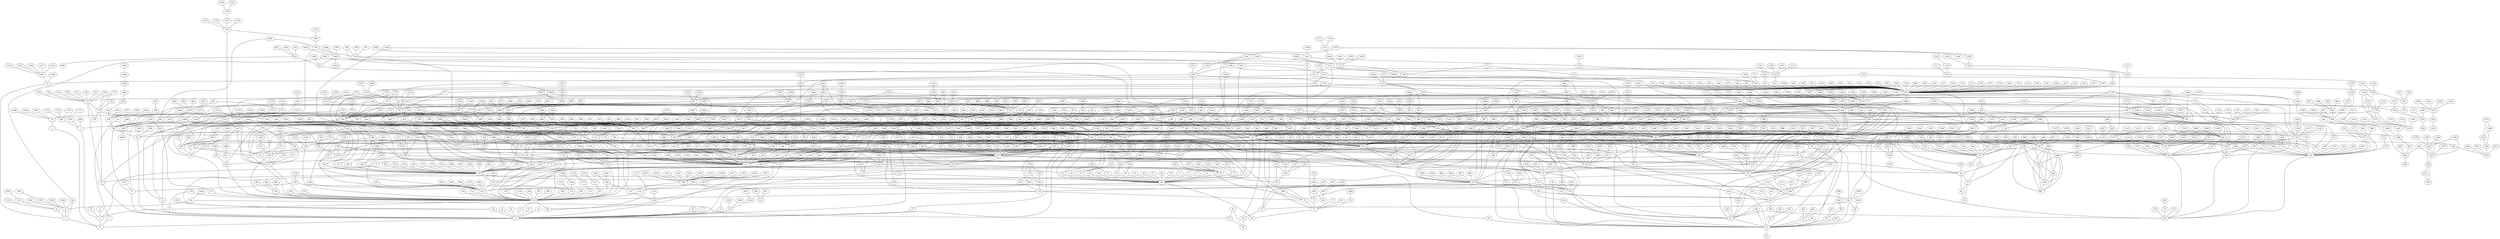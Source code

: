 /* Created by igraph 0.7.1 */
graph {
  0 [
    com=0
  ];
  1 [
    com=0
  ];
  2 [
    com=1
  ];
  3 [
    com=0
  ];
  4 [
    com=2
  ];
  5 [
    com=0
  ];
  6 [
    com=1
  ];
  7 [
    com=0
  ];
  8 [
    com=0
  ];
  9 [
    com=0
  ];
  10 [
    com=0
  ];
  11 [
    com=1
  ];
  12 [
    com=3
  ];
  13 [
    com=1
  ];
  14 [
    com=1
  ];
  15 [
    com=1
  ];
  16 [
    com=3
  ];
  17 [
    com=4
  ];
  18 [
    com=5
  ];
  19 [
    com=6
  ];
  20 [
    com=1
  ];
  21 [
    com=1
  ];
  22 [
    com=1
  ];
  23 [
    com=1
  ];
  24 [
    com=7
  ];
  25 [
    com=1
  ];
  26 [
    com=1
  ];
  27 [
    com=1
  ];
  28 [
    com=8
  ];
  29 [
    com=1
  ];
  30 [
    com=9
  ];
  31 [
    com=2
  ];
  32 [
    com=10
  ];
  33 [
    com=2
  ];
  34 [
    com=2
  ];
  35 [
    com=0
  ];
  36 [
    com=11
  ];
  37 [
    com=11
  ];
  38 [
    com=2
  ];
  39 [
    com=11
  ];
  40 [
    com=11
  ];
  41 [
    com=12
  ];
  42 [
    com=2
  ];
  43 [
    com=13
  ];
  44 [
    com=13
  ];
  45 [
    com=13
  ];
  46 [
    com=14
  ];
  47 [
    com=13
  ];
  48 [
    com=13
  ];
  49 [
    com=15
  ];
  50 [
    com=3
  ];
  51 [
    com=15
  ];
  52 [
    com=1
  ];
  53 [
    com=3
  ];
  54 [
    com=3
  ];
  55 [
    com=16
  ];
  56 [
    com=3
  ];
  57 [
    com=17
  ];
  58 [
    com=18
  ];
  59 [
    com=3
  ];
  60 [
    com=3
  ];
  61 [
    com=3
  ];
  62 [
    com=19
  ];
  63 [
    com=20
  ];
  64 [
    com=21
  ];
  65 [
    com=3
  ];
  66 [
    com=3
  ];
  67 [
    com=3
  ];
  68 [
    com=3
  ];
  69 [
    com=3
  ];
  70 [
    com=3
  ];
  71 [
    com=3
  ];
  72 [
    com=3
  ];
  73 [
    com=3
  ];
  74 [
    com=3
  ];
  75 [
    com=17
  ];
  76 [
    com=1
  ];
  77 [
    com=15
  ];
  78 [
    com=15
  ];
  79 [
    com=15
  ];
  80 [
    com=15
  ];
  81 [
    com=12
  ];
  82 [
    com=12
  ];
  83 [
    com=1
  ];
  84 [
    com=12
  ];
  85 [
    com=22
  ];
  86 [
    com=23
  ];
  87 [
    com=12
  ];
  88 [
    com=1
  ];
  89 [
    com=24
  ];
  90 [
    com=12
  ];
  91 [
    com=12
  ];
  92 [
    com=12
  ];
  93 [
    com=7
  ];
  94 [
    com=12
  ];
  95 [
    com=12
  ];
  96 [
    com=12
  ];
  97 [
    com=12
  ];
  98 [
    com=12
  ];
  99 [
    com=12
  ];
  100 [
    com=12
  ];
  101 [
    com=18
  ];
  102 [
    com=18
  ];
  103 [
    com=18
  ];
  104 [
    com=18
  ];
  105 [
    com=25
  ];
  106 [
    com=26
  ];
  107 [
    com=18
  ];
  108 [
    com=14
  ];
  109 [
    com=14
  ];
  110 [
    com=1
  ];
  111 [
    com=14
  ];
  112 [
    com=14
  ];
  113 [
    com=14
  ];
  114 [
    com=14
  ];
  115 [
    com=1
  ];
  116 [
    com=27
  ];
  117 [
    com=1
  ];
  118 [
    com=1
  ];
  119 [
    com=1
  ];
  120 [
    com=1
  ];
  121 [
    com=1
  ];
  122 [
    com=1
  ];
  123 [
    com=1
  ];
  124 [
    com=1
  ];
  125 [
    com=1
  ];
  126 [
    com=28
  ];
  127 [
    com=1
  ];
  128 [
    com=1
  ];
  129 [
    com=1
  ];
  130 [
    com=1
  ];
  131 [
    com=29
  ];
  132 [
    com=1
  ];
  133 [
    com=1
  ];
  134 [
    com=1
  ];
  135 [
    com=1
  ];
  136 [
    com=1
  ];
  137 [
    com=30
  ];
  138 [
    com=1
  ];
  139 [
    com=1
  ];
  140 [
    com=1
  ];
  141 [
    com=31
  ];
  142 [
    com=1
  ];
  143 [
    com=1
  ];
  144 [
    com=1
  ];
  145 [
    com=1
  ];
  146 [
    com=32
  ];
  147 [
    com=33
  ];
  148 [
    com=1
  ];
  149 [
    com=1
  ];
  150 [
    com=27
  ];
  151 [
    com=1
  ];
  152 [
    com=1
  ];
  153 [
    com=1
  ];
  154 [
    com=1
  ];
  155 [
    com=1
  ];
  156 [
    com=1
  ];
  157 [
    com=34
  ];
  158 [
    com=1
  ];
  159 [
    com=1
  ];
  160 [
    com=1
  ];
  161 [
    com=35
  ];
  162 [
    com=35
  ];
  163 [
    com=35
  ];
  164 [
    com=36
  ];
  165 [
    com=36
  ];
  166 [
    com=36
  ];
  167 [
    com=36
  ];
  168 [
    com=1
  ];
  169 [
    com=1
  ];
  170 [
    com=36
  ];
  171 [
    com=36
  ];
  172 [
    com=36
  ];
  173 [
    com=37
  ];
  174 [
    com=20
  ];
  175 [
    com=36
  ];
  176 [
    com=36
  ];
  177 [
    com=36
  ];
  178 [
    com=1
  ];
  179 [
    com=38
  ];
  180 [
    com=25
  ];
  181 [
    com=36
  ];
  182 [
    com=36
  ];
  183 [
    com=36
  ];
  184 [
    com=36
  ];
  185 [
    com=1
  ];
  186 [
    com=39
  ];
  187 [
    com=36
  ];
  188 [
    com=36
  ];
  189 [
    com=1
  ];
  190 [
    com=40
  ];
  191 [
    com=36
  ];
  192 [
    com=41
  ];
  193 [
    com=41
  ];
  194 [
    com=36
  ];
  195 [
    com=36
  ];
  196 [
    com=36
  ];
  197 [
    com=41
  ];
  198 [
    com=36
  ];
  199 [
    com=42
  ];
  200 [
    com=1
  ];
  201 [
    com=36
  ];
  202 [
    com=43
  ];
  203 [
    com=1
  ];
  204 [
    com=44
  ];
  205 [
    com=37
  ];
  206 [
    com=45
  ];
  207 [
    com=1
  ];
  208 [
    com=1
  ];
  209 [
    com=45
  ];
  210 [
    com=1
  ];
  211 [
    com=1
  ];
  212 [
    com=1
  ];
  213 [
    com=1
  ];
  214 [
    com=46
  ];
  215 [
    com=20
  ];
  216 [
    com=1
  ];
  217 [
    com=1
  ];
  218 [
    com=1
  ];
  219 [
    com=1
  ];
  220 [
    com=1
  ];
  221 [
    com=45
  ];
  222 [
    com=45
  ];
  223 [
    com=45
  ];
  224 [
    com=12
  ];
  225 [
    com=1
  ];
  226 [
    com=1
  ];
  227 [
    com=12
  ];
  228 [
    com=45
  ];
  229 [
    com=45
  ];
  230 [
    com=1
  ];
  231 [
    com=46
  ];
  232 [
    com=1
  ];
  233 [
    com=1
  ];
  234 [
    com=7
  ];
  235 [
    com=1
  ];
  236 [
    com=1
  ];
  237 [
    com=20
  ];
  238 [
    com=47
  ];
  239 [
    com=48
  ];
  240 [
    com=17
  ];
  241 [
    com=49
  ];
  242 [
    com=3
  ];
  243 [
    com=1
  ];
  244 [
    com=1
  ];
  245 [
    com=1
  ];
  246 [
    com=1
  ];
  247 [
    com=1
  ];
  248 [
    com=1
  ];
  249 [
    com=1
  ];
  250 [
    com=1
  ];
  251 [
    com=1
  ];
  252 [
    com=1
  ];
  253 [
    com=1
  ];
  254 [
    com=1
  ];
  255 [
    com=1
  ];
  256 [
    com=1
  ];
  257 [
    com=50
  ];
  258 [
    com=12
  ];
  259 [
    com=27
  ];
  260 [
    com=27
  ];
  261 [
    com=27
  ];
  262 [
    com=27
  ];
  263 [
    com=27
  ];
  264 [
    com=27
  ];
  265 [
    com=1
  ];
  266 [
    com=27
  ];
  267 [
    com=27
  ];
  268 [
    com=27
  ];
  269 [
    com=18
  ];
  270 [
    com=27
  ];
  271 [
    com=1
  ];
  272 [
    com=7
  ];
  273 [
    com=7
  ];
  274 [
    com=7
  ];
  275 [
    com=1
  ];
  276 [
    com=48
  ];
  277 [
    com=7
  ];
  278 [
    com=1
  ];
  279 [
    com=7
  ];
  280 [
    com=1
  ];
  281 [
    com=7
  ];
  282 [
    com=20
  ];
  283 [
    com=7
  ];
  284 [
    com=25
  ];
  285 [
    com=51
  ];
  286 [
    com=7
  ];
  287 [
    com=7
  ];
  288 [
    com=7
  ];
  289 [
    com=7
  ];
  290 [
    com=7
  ];
  291 [
    com=7
  ];
  292 [
    com=7
  ];
  293 [
    com=7
  ];
  294 [
    com=25
  ];
  295 [
    com=7
  ];
  296 [
    com=7
  ];
  297 [
    com=1
  ];
  298 [
    com=1
  ];
  299 [
    com=1
  ];
  300 [
    com=1
  ];
  301 [
    com=52
  ];
  302 [
    com=52
  ];
  303 [
    com=1
  ];
  304 [
    com=39
  ];
  305 [
    com=1
  ];
  306 [
    com=1
  ];
  307 [
    com=1
  ];
  308 [
    com=53
  ];
  309 [
    com=1
  ];
  310 [
    com=54
  ];
  311 [
    com=54
  ];
  312 [
    com=55
  ];
  313 [
    com=55
  ];
  314 [
    com=56
  ];
  315 [
    com=55
  ];
  316 [
    com=55
  ];
  317 [
    com=55
  ];
  318 [
    com=55
  ];
  319 [
    com=55
  ];
  320 [
    com=55
  ];
  321 [
    com=1
  ];
  322 [
    com=1
  ];
  323 [
    com=1
  ];
  324 [
    com=55
  ];
  325 [
    com=55
  ];
  326 [
    com=55
  ];
  327 [
    com=1
  ];
  328 [
    com=20
  ];
  329 [
    com=25
  ];
  330 [
    com=6
  ];
  331 [
    com=25
  ];
  332 [
    com=14
  ];
  333 [
    com=1
  ];
  334 [
    com=1
  ];
  335 [
    com=25
  ];
  336 [
    com=57
  ];
  337 [
    com=58
  ];
  338 [
    com=59
  ];
  339 [
    com=1
  ];
  340 [
    com=1
  ];
  341 [
    com=60
  ];
  342 [
    com=1
  ];
  343 [
    com=1
  ];
  344 [
    com=1
  ];
  345 [
    com=61
  ];
  346 [
    com=1
  ];
  347 [
    com=1
  ];
  348 [
    com=1
  ];
  349 [
    com=1
  ];
  350 [
    com=12
  ];
  351 [
    com=12
  ];
  352 [
    com=12
  ];
  353 [
    com=60
  ];
  354 [
    com=1
  ];
  355 [
    com=1
  ];
  356 [
    com=20
  ];
  357 [
    com=1
  ];
  358 [
    com=62
  ];
  359 [
    com=1
  ];
  360 [
    com=63
  ];
  361 [
    com=1
  ];
  362 [
    com=1
  ];
  363 [
    com=1
  ];
  364 [
    com=1
  ];
  365 [
    com=1
  ];
  366 [
    com=63
  ];
  367 [
    com=27
  ];
  368 [
    com=64
  ];
  369 [
    com=1
  ];
  370 [
    com=1
  ];
  371 [
    com=65
  ];
  372 [
    com=65
  ];
  373 [
    com=26
  ];
  374 [
    com=26
  ];
  375 [
    com=1
  ];
  376 [
    com=1
  ];
  377 [
    com=1
  ];
  378 [
    com=1
  ];
  379 [
    com=66
  ];
  380 [
    com=66
  ];
  381 [
    com=66
  ];
  382 [
    com=66
  ];
  383 [
    com=66
  ];
  384 [
    com=66
  ];
  385 [
    com=12
  ];
  386 [
    com=12
  ];
  387 [
    com=12
  ];
  388 [
    com=27
  ];
  389 [
    com=12
  ];
  390 [
    com=27
  ];
  391 [
    com=67
  ];
  392 [
    com=67
  ];
  393 [
    com=20
  ];
  394 [
    com=20
  ];
  395 [
    com=20
  ];
  396 [
    com=20
  ];
  397 [
    com=20
  ];
  398 [
    com=20
  ];
  399 [
    com=20
  ];
  400 [
    com=20
  ];
  401 [
    com=1
  ];
  402 [
    com=68
  ];
  403 [
    com=1
  ];
  404 [
    com=1
  ];
  405 [
    com=69
  ];
  406 [
    com=0
  ];
  407 [
    com=0
  ];
  408 [
    com=14
  ];
  409 [
    com=14
  ];
  410 [
    com=14
  ];
  411 [
    com=14
  ];
  412 [
    com=14
  ];
  413 [
    com=14
  ];
  414 [
    com=1
  ];
  415 [
    com=14
  ];
  416 [
    com=14
  ];
  417 [
    com=14
  ];
  418 [
    com=1
  ];
  419 [
    com=14
  ];
  420 [
    com=14
  ];
  421 [
    com=14
  ];
  422 [
    com=14
  ];
  423 [
    com=7
  ];
  424 [
    com=70
  ];
  425 [
    com=1
  ];
  426 [
    com=14
  ];
  427 [
    com=14
  ];
  428 [
    com=14
  ];
  429 [
    com=7
  ];
  430 [
    com=14
  ];
  431 [
    com=14
  ];
  432 [
    com=1
  ];
  433 [
    com=14
  ];
  434 [
    com=14
  ];
  435 [
    com=14
  ];
  436 [
    com=14
  ];
  437 [
    com=14
  ];
  438 [
    com=14
  ];
  439 [
    com=71
  ];
  440 [
    com=1
  ];
  441 [
    com=72
  ];
  442 [
    com=72
  ];
  443 [
    com=73
  ];
  444 [
    com=72
  ];
  445 [
    com=72
  ];
  446 [
    com=73
  ];
  447 [
    com=73
  ];
  448 [
    com=1
  ];
  449 [
    com=3
  ];
  450 [
    com=16
  ];
  451 [
    com=16
  ];
  452 [
    com=17
  ];
  453 [
    com=17
  ];
  454 [
    com=17
  ];
  455 [
    com=57
  ];
  456 [
    com=18
  ];
  457 [
    com=18
  ];
  458 [
    com=3
  ];
  459 [
    com=3
  ];
  460 [
    com=1
  ];
  461 [
    com=3
  ];
  462 [
    com=19
  ];
  463 [
    com=20
  ];
  464 [
    com=21
  ];
  465 [
    com=56
  ];
  466 [
    com=56
  ];
  467 [
    com=56
  ];
  468 [
    com=4
  ];
  469 [
    com=4
  ];
  470 [
    com=4
  ];
  471 [
    com=4
  ];
  472 [
    com=4
  ];
  473 [
    com=4
  ];
  474 [
    com=1
  ];
  475 [
    com=4
  ];
  476 [
    com=4
  ];
  477 [
    com=4
  ];
  478 [
    com=4
  ];
  479 [
    com=26
  ];
  480 [
    com=26
  ];
  481 [
    com=26
  ];
  482 [
    com=36
  ];
  483 [
    com=36
  ];
  484 [
    com=36
  ];
  485 [
    com=36
  ];
  486 [
    com=36
  ];
  487 [
    com=36
  ];
  488 [
    com=36
  ];
  489 [
    com=1
  ];
  490 [
    com=36
  ];
  491 [
    com=74
  ];
  492 [
    com=1
  ];
  493 [
    com=75
  ];
  494 [
    com=1
  ];
  495 [
    com=40
  ];
  496 [
    com=1
  ];
  497 [
    com=12
  ];
  498 [
    com=1
  ];
  499 [
    com=76
  ];
  500 [
    com=1
  ];
  501 [
    com=77
  ];
  502 [
    com=77
  ];
  503 [
    com=77
  ];
  504 [
    com=77
  ];
  505 [
    com=78
  ];
  506 [
    com=79
  ];
  507 [
    com=77
  ];
  508 [
    com=77
  ];
  509 [
    com=77
  ];
  510 [
    com=77
  ];
  511 [
    com=77
  ];
  512 [
    com=80
  ];
  513 [
    com=77
  ];
  514 [
    com=77
  ];
  515 [
    com=77
  ];
  516 [
    com=77
  ];
  517 [
    com=77
  ];
  518 [
    com=77
  ];
  519 [
    com=81
  ];
  520 [
    com=77
  ];
  521 [
    com=77
  ];
  522 [
    com=77
  ];
  523 [
    com=14
  ];
  524 [
    com=77
  ];
  525 [
    com=77
  ];
  526 [
    com=77
  ];
  527 [
    com=77
  ];
  528 [
    com=14
  ];
  529 [
    com=77
  ];
  530 [
    com=82
  ];
  531 [
    com=77
  ];
  532 [
    com=77
  ];
  533 [
    com=77
  ];
  534 [
    com=77
  ];
  535 [
    com=77
  ];
  536 [
    com=77
  ];
  537 [
    com=77
  ];
  538 [
    com=77
  ];
  539 [
    com=77
  ];
  540 [
    com=77
  ];
  541 [
    com=77
  ];
  542 [
    com=77
  ];
  543 [
    com=77
  ];
  544 [
    com=77
  ];
  545 [
    com=77
  ];
  546 [
    com=77
  ];
  547 [
    com=77
  ];
  548 [
    com=77
  ];
  549 [
    com=77
  ];
  550 [
    com=77
  ];
  551 [
    com=77
  ];
  552 [
    com=77
  ];
  553 [
    com=77
  ];
  554 [
    com=77
  ];
  555 [
    com=72
  ];
  556 [
    com=17
  ];
  557 [
    com=83
  ];
  558 [
    com=83
  ];
  559 [
    com=1
  ];
  560 [
    com=75
  ];
  561 [
    com=22
  ];
  562 [
    com=22
  ];
  563 [
    com=22
  ];
  564 [
    com=22
  ];
  565 [
    com=84
  ];
  566 [
    com=84
  ];
  567 [
    com=1
  ];
  568 [
    com=84
  ];
  569 [
    com=84
  ];
  570 [
    com=84
  ];
  571 [
    com=84
  ];
  572 [
    com=84
  ];
  573 [
    com=25
  ];
  574 [
    com=1
  ];
  575 [
    com=6
  ];
  576 [
    com=1
  ];
  577 [
    com=84
  ];
  578 [
    com=85
  ];
  579 [
    com=41
  ];
  580 [
    com=85
  ];
  581 [
    com=23
  ];
  582 [
    com=23
  ];
  583 [
    com=70
  ];
  584 [
    com=70
  ];
  585 [
    com=86
  ];
  586 [
    com=70
  ];
  587 [
    com=70
  ];
  588 [
    com=70
  ];
  589 [
    com=70
  ];
  590 [
    com=70
  ];
  591 [
    com=87
  ];
  592 [
    com=70
  ];
  593 [
    com=55
  ];
  594 [
    com=55
  ];
  595 [
    com=88
  ];
  596 [
    com=47
  ];
  597 [
    com=47
  ];
  598 [
    com=12
  ];
  599 [
    com=12
  ];
  600 [
    com=12
  ];
  601 [
    com=1
  ];
  602 [
    com=12
  ];
  603 [
    com=89
  ];
  604 [
    com=90
  ];
  605 [
    com=90
  ];
  606 [
    com=90
  ];
  607 [
    com=76
  ];
  608 [
    com=36
  ];
  609 [
    com=1
  ];
  610 [
    com=25
  ];
  611 [
    com=1
  ];
  612 [
    com=25
  ];
  613 [
    com=4
  ];
  614 [
    com=1
  ];
  615 [
    com=25
  ];
  616 [
    com=25
  ];
  617 [
    com=25
  ];
  618 [
    com=25
  ];
  619 [
    com=31
  ];
  620 [
    com=31
  ];
  621 [
    com=31
  ];
  622 [
    com=31
  ];
  623 [
    com=91
  ];
  624 [
    com=91
  ];
  625 [
    com=7
  ];
  626 [
    com=92
  ];
  627 [
    com=7
  ];
  628 [
    com=12
  ];
  629 [
    com=12
  ];
  630 [
    com=12
  ];
  631 [
    com=12
  ];
  632 [
    com=12
  ];
  633 [
    com=93
  ];
  634 [
    com=94
  ];
  635 [
    com=93
  ];
  636 [
    com=93
  ];
  637 [
    com=93
  ];
  638 [
    com=93
  ];
  639 [
    com=94
  ];
  640 [
    com=94
  ];
  641 [
    com=1
  ];
  642 [
    com=7
  ];
  643 [
    com=7
  ];
  644 [
    com=4
  ];
  645 [
    com=4
  ];
  646 [
    com=4
  ];
  647 [
    com=4
  ];
  648 [
    com=4
  ];
  649 [
    com=4
  ];
  650 [
    com=1
  ];
  651 [
    com=95
  ];
  652 [
    com=4
  ];
  653 [
    com=4
  ];
  654 [
    com=4
  ];
  655 [
    com=96
  ];
  656 [
    com=4
  ];
  657 [
    com=39
  ];
  658 [
    com=97
  ];
  659 [
    com=97
  ];
  660 [
    com=12
  ];
  661 [
    com=44
  ];
  662 [
    com=44
  ];
  663 [
    com=44
  ];
  664 [
    com=44
  ];
  665 [
    com=44
  ];
  666 [
    com=44
  ];
  667 [
    com=44
  ];
  668 [
    com=48
  ];
  669 [
    com=48
  ];
  670 [
    com=48
  ];
  671 [
    com=1
  ];
  672 [
    com=1
  ];
  673 [
    com=1
  ];
  674 [
    com=98
  ];
  675 [
    com=99
  ];
  676 [
    com=1
  ];
  677 [
    com=58
  ];
  678 [
    com=100
  ];
  679 [
    com=1
  ];
  680 [
    com=1
  ];
  681 [
    com=1
  ];
  682 [
    com=1
  ];
  683 [
    com=1
  ];
  684 [
    com=1
  ];
  685 [
    com=1
  ];
  686 [
    com=1
  ];
  687 [
    com=1
  ];
  688 [
    com=39
  ];
  689 [
    com=39
  ];
  690 [
    com=39
  ];
  691 [
    com=39
  ];
  692 [
    com=39
  ];
  693 [
    com=36
  ];
  694 [
    com=1
  ];
  695 [
    com=101
  ];
  696 [
    com=102
  ];
  697 [
    com=103
  ];
  698 [
    com=104
  ];
  699 [
    com=1
  ];
  700 [
    com=101
  ];
  701 [
    com=60
  ];
  702 [
    com=60
  ];
  703 [
    com=60
  ];
  704 [
    com=60
  ];
  705 [
    com=60
  ];
  706 [
    com=60
  ];
  707 [
    com=60
  ];
  708 [
    com=78
  ];
  709 [
    com=105
  ];
  710 [
    com=78
  ];
  711 [
    com=78
  ];
  712 [
    com=78
  ];
  713 [
    com=78
  ];
  714 [
    com=105
  ];
  715 [
    com=79
  ];
  716 [
    com=25
  ];
  717 [
    com=1
  ];
  718 [
    com=1
  ];
  719 [
    com=38
  ];
  720 [
    com=1
  ];
  721 [
    com=39
  ];
  722 [
    com=106
  ];
  723 [
    com=1
  ];
  724 [
    com=107
  ];
  725 [
    com=107
  ];
  726 [
    com=107
  ];
  727 [
    com=107
  ];
  728 [
    com=107
  ];
  729 [
    com=6
  ];
  730 [
    com=6
  ];
  731 [
    com=108
  ];
  732 [
    com=6
  ];
  733 [
    com=109
  ];
  734 [
    com=109
  ];
  735 [
    com=109
  ];
  736 [
    com=109
  ];
  737 [
    com=109
  ];
  738 [
    com=109
  ];
  739 [
    com=109
  ];
  740 [
    com=109
  ];
  741 [
    com=109
  ];
  742 [
    com=109
  ];
  743 [
    com=109
  ];
  744 [
    com=109
  ];
  745 [
    com=36
  ];
  746 [
    com=109
  ];
  747 [
    com=1
  ];
  748 [
    com=1
  ];
  749 [
    com=29
  ];
  750 [
    com=17
  ];
  751 [
    com=17
  ];
  752 [
    com=42
  ];
  753 [
    com=42
  ];
  754 [
    com=42
  ];
  755 [
    com=1
  ];
  756 [
    com=42
  ];
  757 [
    com=42
  ];
  758 [
    com=6
  ];
  759 [
    com=25
  ];
  760 [
    com=6
  ];
  761 [
    com=6
  ];
  762 [
    com=6
  ];
  763 [
    com=25
  ];
  764 [
    com=25
  ];
  765 [
    com=25
  ];
  766 [
    com=25
  ];
  767 [
    com=110
  ];
  768 [
    com=6
  ];
  769 [
    com=6
  ];
  770 [
    com=6
  ];
  771 [
    com=6
  ];
  772 [
    com=6
  ];
  773 [
    com=6
  ];
  774 [
    com=6
  ];
  775 [
    com=1
  ];
  776 [
    com=6
  ];
  777 [
    com=6
  ];
  778 [
    com=111
  ];
  779 [
    com=6
  ];
  780 [
    com=6
  ];
  781 [
    com=6
  ];
  782 [
    com=1
  ];
  783 [
    com=68
  ];
  784 [
    com=68
  ];
  785 [
    com=68
  ];
  786 [
    com=112
  ];
  787 [
    com=27
  ];
  788 [
    com=27
  ];
  789 [
    com=1
  ];
  790 [
    com=112
  ];
  791 [
    com=112
  ];
  792 [
    com=112
  ];
  793 [
    com=27
  ];
  794 [
    com=27
  ];
  795 [
    com=113
  ];
  796 [
    com=113
  ];
  797 [
    com=113
  ];
  798 [
    com=113
  ];
  799 [
    com=46
  ];
  800 [
    com=59
  ];
  801 [
    com=59
  ];
  802 [
    com=114
  ];
  803 [
    com=59
  ];
  804 [
    com=1
  ];
  805 [
    com=115
  ];
  806 [
    com=59
  ];
  807 [
    com=1
  ];
  808 [
    com=59
  ];
  809 [
    com=59
  ];
  810 [
    com=116
  ];
  811 [
    com=59
  ];
  812 [
    com=59
  ];
  813 [
    com=59
  ];
  814 [
    com=59
  ];
  815 [
    com=59
  ];
  816 [
    com=59
  ];
  817 [
    com=59
  ];
  818 [
    com=59
  ];
  819 [
    com=108
  ];
  820 [
    com=108
  ];
  821 [
    com=20
  ];
  822 [
    com=20
  ];
  823 [
    com=20
  ];
  824 [
    com=20
  ];
  825 [
    com=117
  ];
  826 [
    com=1
  ];
  827 [
    com=1
  ];
  828 [
    com=1
  ];
  829 [
    com=25
  ];
  830 [
    com=25
  ];
  831 [
    com=25
  ];
  832 [
    com=118
  ];
  833 [
    com=118
  ];
  834 [
    com=119
  ];
  835 [
    com=119
  ];
  836 [
    com=119
  ];
  837 [
    com=119
  ];
  838 [
    com=119
  ];
  839 [
    com=99
  ];
  840 [
    com=99
  ];
  841 [
    com=99
  ];
  842 [
    com=99
  ];
  843 [
    com=99
  ];
  844 [
    com=99
  ];
  845 [
    com=24
  ];
  846 [
    com=24
  ];
  847 [
    com=24
  ];
  848 [
    com=24
  ];
  849 [
    com=24
  ];
  850 [
    com=120
  ];
  851 [
    com=120
  ];
  852 [
    com=120
  ];
  853 [
    com=120
  ];
  854 [
    com=120
  ];
  855 [
    com=49
  ];
  856 [
    com=121
  ];
  857 [
    com=122
  ];
  858 [
    com=123
  ];
  859 [
    com=12
  ];
  860 [
    com=1
  ];
  861 [
    com=1
  ];
  862 [
    com=1
  ];
  863 [
    com=39
  ];
  864 [
    com=1
  ];
  865 [
    com=1
  ];
  866 [
    com=1
  ];
  867 [
    com=1
  ];
  868 [
    com=50
  ];
  869 [
    com=76
  ];
  870 [
    com=76
  ];
  871 [
    com=76
  ];
  872 [
    com=76
  ];
  873 [
    com=76
  ];
  874 [
    com=76
  ];
  875 [
    com=76
  ];
  876 [
    com=76
  ];
  877 [
    com=76
  ];
  878 [
    com=124
  ];
  879 [
    com=124
  ];
  880 [
    com=124
  ];
  881 [
    com=112
  ];
  882 [
    com=124
  ];
  883 [
    com=124
  ];
  884 [
    com=1
  ];
  885 [
    com=4
  ];
  886 [
    com=4
  ];
  887 [
    com=4
  ];
  888 [
    com=4
  ];
  889 [
    com=4
  ];
  890 [
    com=4
  ];
  891 [
    com=4
  ];
  892 [
    com=28
  ];
  893 [
    com=28
  ];
  894 [
    com=28
  ];
  895 [
    com=55
  ];
  896 [
    com=49
  ];
  897 [
    com=40
  ];
  898 [
    com=40
  ];
  899 [
    com=40
  ];
  900 [
    com=40
  ];
  901 [
    com=40
  ];
  902 [
    com=40
  ];
  903 [
    com=40
  ];
  904 [
    com=40
  ];
  905 [
    com=125
  ];
  906 [
    com=125
  ];
  907 [
    com=125
  ];
  908 [
    com=125
  ];
  909 [
    com=126
  ];
  910 [
    com=126
  ];
  911 [
    com=126
  ];
  912 [
    com=1
  ];
  913 [
    com=1
  ];
  914 [
    com=1
  ];
  915 [
    com=1
  ];
  916 [
    com=1
  ];
  917 [
    com=127
  ];
  918 [
    com=128
  ];
  919 [
    com=1
  ];
  920 [
    com=1
  ];
  921 [
    com=127
  ];
  922 [
    com=127
  ];
  923 [
    com=127
  ];
  924 [
    com=128
  ];
  925 [
    com=128
  ];
  926 [
    com=1
  ];
  927 [
    com=25
  ];
  928 [
    com=25
  ];
  929 [
    com=12
  ];
  930 [
    com=1
  ];
  931 [
    com=1
  ];
  932 [
    com=3
  ];
  933 [
    com=1
  ];
  934 [
    com=1
  ];
  935 [
    com=40
  ];
  936 [
    com=129
  ];
  937 [
    com=129
  ];
  938 [
    com=129
  ];
  939 [
    com=129
  ];
  940 [
    com=129
  ];
  941 [
    com=129
  ];
  942 [
    com=130
  ];
  943 [
    com=129
  ];
  944 [
    com=130
  ];
  945 [
    com=25
  ];
  946 [
    com=1
  ];
  947 [
    com=1
  ];
  948 [
    com=1
  ];
  949 [
    com=1
  ];
  950 [
    com=16
  ];
  951 [
    com=131
  ];
  952 [
    com=132
  ];
  953 [
    com=132
  ];
  954 [
    com=104
  ];
  955 [
    com=132
  ];
  956 [
    com=132
  ];
  957 [
    com=114
  ];
  958 [
    com=114
  ];
  959 [
    com=114
  ];
  960 [
    com=114
  ];
  961 [
    com=114
  ];
  962 [
    com=95
  ];
  963 [
    com=95
  ];
  964 [
    com=133
  ];
  965 [
    com=96
  ];
  966 [
    com=96
  ];
  967 [
    com=98
  ];
  968 [
    com=98
  ];
  969 [
    com=98
  ];
  970 [
    com=98
  ];
  971 [
    com=98
  ];
  972 [
    com=98
  ];
  973 [
    com=98
  ];
  974 [
    com=98
  ];
  975 [
    com=74
  ];
  976 [
    com=74
  ];
  977 [
    com=74
  ];
  978 [
    com=63
  ];
  979 [
    com=74
  ];
  980 [
    com=74
  ];
  981 [
    com=12
  ];
  982 [
    com=12
  ];
  983 [
    com=12
  ];
  984 [
    com=12
  ];
  985 [
    com=12
  ];
  986 [
    com=12
  ];
  987 [
    com=12
  ];
  988 [
    com=12
  ];
  989 [
    com=134
  ];
  990 [
    com=134
  ];
  991 [
    com=134
  ];
  992 [
    com=135
  ];
  993 [
    com=135
  ];
  994 [
    com=135
  ];
  995 [
    com=135
  ];
  996 [
    com=135
  ];
  997 [
    com=102
  ];
  998 [
    com=136
  ];
  999 [
    com=102
  ];
  1000 [
    com=102
  ];
  1001 [
    com=102
  ];
  1002 [
    com=121
  ];
  1003 [
    com=137
  ];
  1004 [
    com=137
  ];
  1005 [
    com=137
  ];
  1006 [
    com=138
  ];
  1007 [
    com=138
  ];
  1008 [
    com=1
  ];
  1009 [
    com=111
  ];
  1010 [
    com=80
  ];
  1011 [
    com=139
  ];
  1012 [
    com=81
  ];
  1013 [
    com=14
  ];
  1014 [
    com=82
  ];
  1015 [
    com=112
  ];
  1016 [
    com=5
  ];
  1017 [
    com=5
  ];
  1018 [
    com=5
  ];
  1019 [
    com=5
  ];
  1020 [
    com=140
  ];
  1021 [
    com=140
  ];
  1022 [
    com=140
  ];
  1023 [
    com=140
  ];
  1024 [
    com=25
  ];
  1025 [
    com=25
  ];
  1026 [
    com=25
  ];
  1027 [
    com=25
  ];
  1028 [
    com=25
  ];
  1029 [
    com=41
  ];
  1030 [
    com=41
  ];
  1031 [
    com=41
  ];
  1032 [
    com=41
  ];
  1033 [
    com=41
  ];
  1034 [
    com=141
  ];
  1035 [
    com=41
  ];
  1036 [
    com=41
  ];
  1037 [
    com=41
  ];
  1038 [
    com=41
  ];
  1039 [
    com=41
  ];
  1040 [
    com=41
  ];
  1041 [
    com=1
  ];
  1042 [
    com=41
  ];
  1043 [
    com=41
  ];
  1044 [
    com=11
  ];
  1045 [
    com=12
  ];
  1046 [
    com=12
  ];
  1047 [
    com=142
  ];
  1048 [
    com=2
  ];
  1049 [
    com=143
  ];
  1050 [
    com=78
  ];
  1051 [
    com=78
  ];
  1052 [
    com=78
  ];
  1053 [
    com=86
  ];
  1054 [
    com=86
  ];
  1055 [
    com=86
  ];
  1056 [
    com=13
  ];
  1057 [
    com=13
  ];
  1058 [
    com=13
  ];
  1059 [
    com=13
  ];
  1060 [
    com=144
  ];
  1061 [
    com=14
  ];
  1062 [
    com=145
  ];
  1063 [
    com=146
  ];
  1064 [
    com=6
  ];
  1065 [
    com=146
  ];
  1066 [
    com=6
  ];
  1067 [
    com=147
  ];
  1068 [
    com=1
  ];
  1069 [
    com=20
  ];
  1070 [
    com=62
  ];
  1071 [
    com=148
  ];
  1072 [
    com=62
  ];
  1073 [
    com=1
  ];
  1074 [
    com=1
  ];
  1075 [
    com=149
  ];
  1076 [
    com=149
  ];
  1077 [
    com=63
  ];
  1078 [
    com=150
  ];
  1079 [
    com=115
  ];
  1080 [
    com=115
  ];
  1081 [
    com=115
  ];
  1082 [
    com=25
  ];
  1083 [
    com=151
  ];
  1084 [
    com=25
  ];
  1085 [
    com=13
  ];
  1086 [
    com=122
  ];
  1087 [
    com=152
  ];
  1088 [
    com=1
  ];
  1089 [
    com=99
  ];
  1090 [
    com=153
  ];
  1091 [
    com=154
  ];
  1092 [
    com=99
  ];
  1093 [
    com=155
  ];
  1094 [
    com=155
  ];
  1095 [
    com=155
  ];
  1096 [
    com=155
  ];
  1097 [
    com=155
  ];
  1098 [
    com=36
  ];
  1099 [
    com=36
  ];
  1100 [
    com=36
  ];
  1101 [
    com=36
  ];
  1102 [
    com=156
  ];
  1103 [
    com=156
  ];
  1104 [
    com=29
  ];
  1105 [
    com=29
  ];
  1106 [
    com=29
  ];
  1107 [
    com=1
  ];
  1108 [
    com=137
  ];
  1109 [
    com=137
  ];
  1110 [
    com=27
  ];
  1111 [
    com=27
  ];
  1112 [
    com=12
  ];
  1113 [
    com=12
  ];
  1114 [
    com=12
  ];
  1115 [
    com=82
  ];
  1116 [
    com=82
  ];
  1117 [
    com=82
  ];
  1118 [
    com=8
  ];
  1119 [
    com=8
  ];
  1120 [
    com=8
  ];
  1121 [
    com=60
  ];
  1122 [
    com=19
  ];
  1123 [
    com=157
  ];
  1124 [
    com=1
  ];
  1125 [
    com=1
  ];
  1126 [
    com=1
  ];
  1127 [
    com=1
  ];
  1128 [
    com=1
  ];
  1129 [
    com=158
  ];
  1130 [
    com=69
  ];
  1131 [
    com=69
  ];
  1132 [
    com=69
  ];
  1133 [
    com=69
  ];
  1134 [
    com=98
  ];
  1135 [
    com=98
  ];
  1136 [
    com=159
  ];
  1137 [
    com=159
  ];
  1138 [
    com=159
  ];
  1139 [
    com=159
  ];
  1140 [
    com=159
  ];
  1141 [
    com=159
  ];
  1142 [
    com=159
  ];
  1143 [
    com=159
  ];
  1144 [
    com=159
  ];
  1145 [
    com=159
  ];
  1146 [
    com=41
  ];
  1147 [
    com=25
  ];
  1148 [
    com=131
  ];
  1149 [
    com=131
  ];
  1150 [
    com=10
  ];
  1151 [
    com=10
  ];
  1152 [
    com=25
  ];
  1153 [
    com=110
  ];
  1154 [
    com=160
  ];
  1155 [
    com=6
  ];
  1156 [
    com=6
  ];
  1157 [
    com=88
  ];
  1158 [
    com=88
  ];
  1159 [
    com=88
  ];
  1160 [
    com=88
  ];
  1161 [
    com=57
  ];
  1162 [
    com=57
  ];
  1163 [
    com=57
  ];
  1164 [
    com=57
  ];
  1165 [
    com=57
  ];
  1166 [
    com=2
  ];
  1167 [
    com=105
  ];
  1168 [
    com=105
  ];
  1169 [
    com=105
  ];
  1170 [
    com=144
  ];
  1171 [
    com=145
  ];
  1172 [
    com=36
  ];
  1173 [
    com=36
  ];
  1174 [
    com=36
  ];
  1175 [
    com=161
  ];
  1176 [
    com=161
  ];
  1177 [
    com=1
  ];
  1178 [
    com=162
  ];
  1179 [
    com=162
  ];
  1180 [
    com=163
  ];
  1181 [
    com=163
  ];
  1182 [
    com=163
  ];
  1183 [
    com=163
  ];
  1184 [
    com=12
  ];
  1185 [
    com=119
  ];
  1186 [
    com=119
  ];
  1187 [
    com=119
  ];
  1188 [
    com=119
  ];
  1189 [
    com=119
  ];
  1190 [
    com=1
  ];
  1191 [
    com=1
  ];
  1192 [
    com=80
  ];
  1193 [
    com=87
  ];
  1194 [
    com=87
  ];
  1195 [
    com=45
  ];
  1196 [
    com=116
  ];
  1197 [
    com=116
  ];
  1198 [
    com=3
  ];
  1199 [
    com=123
  ];
  1200 [
    com=123
  ];
  1201 [
    com=123
  ];
  1202 [
    com=12
  ];
  1203 [
    com=12
  ];
  1204 [
    com=164
  ];
  1205 [
    com=139
  ];
  1206 [
    com=1
  ];
  1207 [
    com=1
  ];
  1208 [
    com=152
  ];
  1209 [
    com=71
  ];
  1210 [
    com=71
  ];
  1211 [
    com=117
  ];
  1212 [
    com=20
  ];
  1213 [
    com=141
  ];
  1214 [
    com=141
  ];
  1215 [
    com=141
  ];
  1216 [
    com=41
  ];
  1217 [
    com=94
  ];
  1218 [
    com=34
  ];
  1219 [
    com=34
  ];
  1220 [
    com=165
  ];
  1221 [
    com=20
  ];
  1222 [
    com=46
  ];
  1223 [
    com=46
  ];
  1224 [
    com=76
  ];
  1225 [
    com=44
  ];
  1226 [
    com=44
  ];
  1227 [
    com=136
  ];
  1228 [
    com=136
  ];
  1229 [
    com=136
  ];
  1230 [
    com=103
  ];
  1231 [
    com=103
  ];
  1232 [
    com=103
  ];
  1233 [
    com=151
  ];
  1234 [
    com=151
  ];
  1235 [
    com=151
  ];
  1236 [
    com=151
  ];
  1237 [
    com=166
  ];
  1238 [
    com=151
  ];
  1239 [
    com=1
  ];
  1240 [
    com=95
  ];
  1241 [
    com=95
  ];
  1242 [
    com=1
  ];
  1243 [
    com=102
  ];
  1244 [
    com=1
  ];
  1245 [
    com=63
  ];
  1246 [
    com=63
  ];
  1247 [
    com=7
  ];
  1248 [
    com=20
  ];
  1249 [
    com=20
  ];
  1250 [
    com=20
  ];
  1251 [
    com=20
  ];
  1252 [
    com=20
  ];
  1253 [
    com=97
  ];
  1254 [
    com=20
  ];
  1255 [
    com=167
  ];
  1256 [
    com=167
  ];
  1257 [
    com=167
  ];
  1258 [
    com=168
  ];
  1259 [
    com=167
  ];
  1260 [
    com=165
  ];
  1261 [
    com=20
  ];
  1262 [
    com=20
  ];
  1263 [
    com=20
  ];
  1264 [
    com=20
  ];
  1265 [
    com=133
  ];
  1266 [
    com=133
  ];
  1267 [
    com=19
  ];
  1268 [
    com=1
  ];
  1269 [
    com=1
  ];
  1270 [
    com=1
  ];
  1271 [
    com=1
  ];
  1272 [
    com=1
  ];
  1273 [
    com=169
  ];
  1274 [
    com=63
  ];
  1275 [
    com=30
  ];
  1276 [
    com=30
  ];
  1277 [
    com=170
  ];
  1278 [
    com=104
  ];
  1279 [
    com=104
  ];
  1280 [
    com=1
  ];
  1281 [
    com=1
  ];
  1282 [
    com=1
  ];
  1283 [
    com=1
  ];
  1284 [
    com=16
  ];
  1285 [
    com=16
  ];
  1286 [
    com=55
  ];
  1287 [
    com=160
  ];
  1288 [
    com=160
  ];
  1289 [
    com=51
  ];
  1290 [
    com=51
  ];
  1291 [
    com=51
  ];
  1292 [
    com=102
  ];
  1293 [
    com=105
  ];
  1294 [
    com=12
  ];
  1295 [
    com=12
  ];
  1296 [
    com=12
  ];
  1297 [
    com=1
  ];
  1298 [
    com=1
  ];
  1299 [
    com=58
  ];
  1300 [
    com=58
  ];
  1301 [
    com=58
  ];
  1302 [
    com=58
  ];
  1303 [
    com=58
  ];
  1304 [
    com=1
  ];
  1305 [
    com=2
  ];
  1306 [
    com=2
  ];
  1307 [
    com=2
  ];
  1308 [
    com=2
  ];
  1309 [
    com=81
  ];
  1310 [
    com=81
  ];
  1311 [
    com=81
  ];
  1312 [
    com=143
  ];
  1313 [
    com=143
  ];
  1314 [
    com=143
  ];
  1315 [
    com=84
  ];
  1316 [
    com=39
  ];
  1317 [
    com=7
  ];
  1318 [
    com=164
  ];
  1319 [
    com=164
  ];
  1320 [
    com=153
  ];
  1321 [
    com=153
  ];
  1322 [
    com=171
  ];
  1323 [
    com=171
  ];
  1324 [
    com=171
  ];
  1325 [
    com=34
  ];
  1326 [
    com=34
  ];
  1327 [
    com=34
  ];
  1328 [
    com=147
  ];
  1329 [
    com=147
  ];
  1330 [
    com=150
  ];
  1331 [
    com=27
  ];
  1332 [
    com=27
  ];
  1333 [
    com=142
  ];
  1334 [
    com=142
  ];
  1335 [
    com=142
  ];
  1336 [
    com=142
  ];
  1337 [
    com=142
  ];
  1338 [
    com=1
  ];
  1339 [
    com=1
  ];
  1340 [
    com=46
  ];
  1341 [
    com=46
  ];
  1342 [
    com=46
  ];
  1343 [
    com=18
  ];
  1344 [
    com=18
  ];
  1345 [
    com=92
  ];
  1346 [
    com=168
  ];
  1347 [
    com=168
  ];
  1348 [
    com=70
  ];
  1349 [
    com=87
  ];
  1350 [
    com=1
  ];
  1351 [
    com=163
  ];
  1352 [
    com=8
  ];
  1353 [
    com=89
  ];
  1354 [
    com=89
  ];
  1355 [
    com=89
  ];
  1356 [
    com=89
  ];
  1357 [
    com=89
  ];
  1358 [
    com=89
  ];
  1359 [
    com=89
  ];
  1360 [
    com=89
  ];
  1361 [
    com=89
  ];
  1362 [
    com=89
  ];
  1363 [
    com=89
  ];
  1364 [
    com=43
  ];
  1365 [
    com=2
  ];
  1366 [
    com=29
  ];
  1367 [
    com=104
  ];
  1368 [
    com=172
  ];
  1369 [
    com=172
  ];
  1370 [
    com=62
  ];
  1371 [
    com=62
  ];
  1372 [
    com=62
  ];
  1373 [
    com=62
  ];
  1374 [
    com=62
  ];
  1375 [
    com=14
  ];
  1376 [
    com=166
  ];
  1377 [
    com=64
  ];
  1378 [
    com=64
  ];
  1379 [
    com=60
  ];
  1380 [
    com=60
  ];
  1381 [
    com=173
  ];
  1382 [
    com=32
  ];
  1383 [
    com=32
  ];
  1384 [
    com=1
  ];
  1385 [
    com=148
  ];
  1386 [
    com=148
  ];
  1387 [
    com=148
  ];
  1388 [
    com=148
  ];
  1389 [
    com=148
  ];
  1390 [
    com=148
  ];
  1391 [
    com=148
  ];
  1392 [
    com=148
  ];
  1393 [
    com=1
  ];
  1394 [
    com=1
  ];
  1395 [
    com=8
  ];
  1396 [
    com=8
  ];
  1397 [
    com=9
  ];
  1398 [
    com=9
  ];
  1399 [
    com=9
  ];
  1400 [
    com=15
  ];
  1401 [
    com=170
  ];
  1402 [
    com=130
  ];
  1403 [
    com=130
  ];
  1404 [
    com=130
  ];
  1405 [
    com=100
  ];
  1406 [
    com=130
  ];
  1407 [
    com=10
  ];
  1408 [
    com=172
  ];
  1409 [
    com=172
  ];
  1410 [
    com=154
  ];
  1411 [
    com=33
  ];
  1412 [
    com=33
  ];
  1413 [
    com=106
  ];
  1414 [
    com=106
  ];
  1415 [
    com=173
  ];
  1416 [
    com=173
  ];
  1417 [
    com=21
  ];
  1418 [
    com=21
  ];
  1419 [
    com=21
  ];
  1420 [
    com=21
  ];
  1421 [
    com=21
  ];
  1422 [
    com=1
  ];
  1423 [
    com=1
  ];
  1424 [
    com=61
  ];
  1425 [
    com=53
  ];
  1426 [
    com=53
  ];
  1427 [
    com=173
  ];
  1428 [
    com=173
  ];
  1429 [
    com=173
  ];
  1430 [
    com=173
  ];
  1431 [
    com=173
  ];
  1432 [
    com=173
  ];
  1433 [
    com=173
  ];
  1434 [
    com=173
  ];
  1435 [
    com=173
  ];
  1436 [
    com=173
  ];
  1437 [
    com=173
  ];
  1438 [
    com=20
  ];
  1439 [
    com=20
  ];
  1440 [
    com=171
  ];
  1441 [
    com=171
  ];
  1442 [
    com=171
  ];
  1443 [
    com=171
  ];
  1444 [
    com=169
  ];
  1445 [
    com=63
  ];
  1446 [
    com=20
  ];
  1447 [
    com=1
  ];
  1448 [
    com=1
  ];
  1449 [
    com=19
  ];
  1450 [
    com=157
  ];
  1451 [
    com=157
  ];
  1452 [
    com=157
  ];
  1453 [
    com=19
  ];
  1454 [
    com=158
  ];
  1455 [
    com=84
  ];
  1456 [
    com=166
  ];
  1457 [
    com=166
  ];

  1457 -- 1376 [
    weight=1
  ];
  1456 -- 1376 [
    weight=1
  ];
  1455 -- 1315 [
    weight=1
  ];
  1454 -- 1129 [
    weight=1
  ];
  1453 -- 462 [
    weight=1
  ];
  1452 -- 1123 [
    weight=1
  ];
  1451 -- 1123 [
    weight=1
  ];
  1450 -- 1123 [
    weight=1
  ];
  1449 -- 1122 [
    weight=1
  ];
  1448 -- 782 [
    weight=1
  ];
  1447 -- 782 [
    weight=1
  ];
  1446 -- 1438 [
    weight=1
  ];
  1445 -- 1274 [
    weight=1
  ];
  1444 -- 1273 [
    weight=1
  ];
  1443 -- 1324 [
    weight=1
  ];
  1442 -- 1324 [
    weight=1
  ];
  1441 -- 1324 [
    weight=1
  ];
  1440 -- 1324 [
    weight=1
  ];
  1439 -- 1212 [
    weight=1
  ];
  1438 -- 1212 [
    weight=1
  ];
  1438 -- 1262 [
    weight=1
  ];
  1437 -- 1381 [
    weight=1
  ];
  1436 -- 1381 [
    weight=1
  ];
  1435 -- 1381 [
    weight=1
  ];
  1434 -- 1381 [
    weight=1
  ];
  1433 -- 1381 [
    weight=1
  ];
  1432 -- 1381 [
    weight=1
  ];
  1431 -- 1381 [
    weight=1
  ];
  1430 -- 1381 [
    weight=1
  ];
  1429 -- 1381 [
    weight=1
  ];
  1428 -- 1381 [
    weight=1
  ];
  1427 -- 1381 [
    weight=1
  ];
  1426 -- 308 [
    weight=1
  ];
  1425 -- 308 [
    weight=1
  ];
  1424 -- 345 [
    weight=1
  ];
  1423 -- 344 [
    weight=1
  ];
  1422 -- 344 [
    weight=1
  ];
  771 -- 760 [
    weight=1
  ];
  771 -- 761 [
    weight=1
  ];
  774 -- 771 [
    weight=1
  ];
  776 -- 771 [
    weight=1
  ];
  769 -- 760 [
    weight=1
  ];
  768 -- 760 [
    weight=1
  ];
  768 -- 761 [
    weight=1
  ];
  768 -- 762 [
    weight=1
  ];
  777 -- 768 [
    weight=1
  ];
  1066 -- 768 [
    weight=1
  ];
  1154 -- 768 [
    weight=3
  ];
  1155 -- 768 [
    weight=1
  ];
  1156 -- 768 [
    weight=1
  ];
  767 -- 760 [
    weight=3
  ];
  1153 -- 767 [
    weight=1
  ];
  765 -- 759 [
    weight=1
  ];
  764 -- 759 [
    weight=1
  ];
  764 -- 335 [
    weight=1
  ];
  762 -- 758 [
    weight=1
  ];
  762 -- 575 [
    weight=1
  ];
  770 -- 762 [
    weight=1
  ];
  761 -- 758 [
    weight=1
  ];
  761 -- 760 [
    weight=1
  ];
  761 -- 730 [
    weight=1
  ];
  775 -- 761 [
    weight=3
  ];
  761 -- 19 [
    weight=1
  ];
  761 -- 133 [
    weight=3
  ];
  776 -- 761 [
    weight=1
  ];
  777 -- 761 [
    weight=1
  ];
  759 -- 758 [
    weight=3
  ];
  759 -- 712 [
    weight=3
  ];
  763 -- 759 [
    weight=1
  ];
  766 -- 759 [
    weight=1
  ];
  760 -- 758 [
    weight=1
  ];
  758 -- 730 [
    weight=1
  ];
  749 -- 15 [
    weight=3
  ];
  749 -- 131 [
    weight=1
  ];
  1104 -- 749 [
    weight=1
  ];
  748 -- 15 [
    weight=1
  ];
  879 -- 748 [
    weight=3
  ];
  934 -- 748 [
    weight=1
  ];
  936 -- 748 [
    weight=3
  ];
  945 -- 748 [
    weight=3
  ];
  748 -- 201 [
    weight=3
  ];
  946 -- 748 [
    weight=1
  ];
  947 -- 748 [
    weight=1
  ];
  948 -- 748 [
    weight=1
  ];
  748 -- 28 [
    weight=3
  ];
  949 -- 748 [
    weight=1
  ];
  746 -- 735 [
    weight=1
  ];
  744 -- 735 [
    weight=1
  ];
  739 -- 735 [
    weight=1
  ];
  738 -- 734 [
    weight=1
  ];
  738 -- 735 [
    weight=1
  ];
  737 -- 734 [
    weight=1
  ];
  737 -- 735 [
    weight=1
  ];
  736 -- 734 [
    weight=1
  ];
  735 -- 733 [
    weight=1
  ];
  735 -- 734 [
    weight=1
  ];
  740 -- 735 [
    weight=1
  ];
  741 -- 735 [
    weight=1
  ];
  735 -- 24 [
    weight=3
  ];
  742 -- 735 [
    weight=1
  ];
  743 -- 735 [
    weight=1
  ];
  745 -- 735 [
    weight=3
  ];
  734 -- 733 [
    weight=1
  ];
  734 -- 642 [
    weight=3
  ];
  734 -- 24 [
    weight=3
  ];
  731 -- 729 [
    weight=3
  ];
  819 -- 731 [
    weight=1
  ];
  820 -- 731 [
    weight=1
  ];
  730 -- 729 [
    weight=1
  ];
  760 -- 730 [
    weight=1
  ];
  730 -- 575 [
    weight=1
  ];
  730 -- 242 [
    weight=3
  ];
  778 -- 730 [
    weight=3
  ];
  770 -- 730 [
    weight=1
  ];
  779 -- 730 [
    weight=1
  ];
  780 -- 730 [
    weight=1
  ];
  781 -- 730 [
    weight=1
  ];
  729 -- 330 [
    weight=1
  ];
  732 -- 729 [
    weight=1
  ];
  728 -- 725 [
    weight=1
  ];
  725 -- 724 [
    weight=1
  ];
  752 -- 199 [
    weight=1
  ];
  723 -- 189 [
    weight=1
  ];
  723 -- 559 [
    weight=1
  ];
  722 -- 187 [
    weight=3
  ];
  1413 -- 722 [
    weight=1
  ];
  1414 -- 722 [
    weight=1
  ];
  716 -- 178 [
    weight=3
  ];
  716 -- 180 [
    weight=1
  ];
  927 -- 716 [
    weight=1
  ];
  1024 -- 716 [
    weight=1
  ];
  716 -- 333 [
    weight=3
  ];
  716 -- 334 [
    weight=3
  ];
  947 -- 716 [
    weight=3
  ];
  1025 -- 716 [
    weight=1
  ];
  1026 -- 716 [
    weight=1
  ];
  1027 -- 716 [
    weight=1
  ];
  1028 -- 716 [
    weight=1
  ];
  715 -- 506 [
    weight=1
  ];
  713 -- 708 [
    weight=1
  ];
  713 -- 710 [
    weight=1
  ];
  712 -- 708 [
    weight=1
  ];
  1049 -- 712 [
    weight=3
  ];
  1050 -- 712 [
    weight=1
  ];
  1051 -- 712 [
    weight=1
  ];
  1052 -- 712 [
    weight=1
  ];
  711 -- 505 [
    weight=1
  ];
  710 -- 505 [
    weight=1
  ];
  709 -- 505 [
    weight=3
  ];
  714 -- 709 [
    weight=1
  ];
  708 -- 505 [
    weight=1
  ];
  708 -- 31 [
    weight=3
  ];
  707 -- 701 [
    weight=1
  ];
  706 -- 701 [
    weight=1
  ];
  704 -- 701 [
    weight=1
  ];
  1380 -- 704 [
    weight=1
  ];
  703 -- 701 [
    weight=1
  ];
  1379 -- 703 [
    weight=1
  ];
  1121 -- 703 [
    weight=1
  ];
  702 -- 701 [
    weight=1
  ];
  696 -- 693 [
    weight=3
  ];
  992 -- 696 [
    weight=3
  ];
  997 -- 696 [
    weight=1
  ];
  998 -- 696 [
    weight=3
  ];
  999 -- 696 [
    weight=1
  ];
  1000 -- 696 [
    weight=1
  ];
  1001 -- 696 [
    weight=1
  ];
  694 -- 175 [
    weight=3
  ];
  694 -- 243 [
    weight=1
  ];
  694 -- 323 [
    weight=1
  ];
  697 -- 694 [
    weight=3
  ];
  698 -- 694 [
    weight=3
  ];
  694 -- 432 [
    weight=1
  ];
  699 -- 694 [
    weight=1
  ];
  1167 -- 714 [
    weight=1
  ];
  1293 -- 714 [
    weight=1
  ];
  692 -- 688 [
    weight=1
  ];
  692 -- 657 [
    weight=1
  ];
  691 -- 688 [
    weight=1
  ];
  690 -- 688 [
    weight=1
  ];
  863 -- 690 [
    weight=1
  ];
  689 -- 304 [
    weight=1
  ];
  688 -- 304 [
    weight=1
  ];
  688 -- 614 [
    weight=3
  ];
  678 -- 641 [
    weight=3
  ];
  1405 -- 678 [
    weight=1
  ];
  721 -- 186 [
    weight=1
  ];
  863 -- 721 [
    weight=1
  ];
  674 -- 641 [
    weight=3
  ];
  968 -- 674 [
    weight=1
  ];
  1134 -- 674 [
    weight=1
  ];
  1135 -- 674 [
    weight=1
  ];
  673 -- 641 [
    weight=1
  ];
  1118 -- 673 [
    weight=3
  ];
  804 -- 673 [
    weight=1
  ];
  672 -- 275 [
    weight=1
  ];
  947 -- 672 [
    weight=1
  ];
  1121 -- 672 [
    weight=3
  ];
  1122 -- 672 [
    weight=3
  ];
  1123 -- 672 [
    weight=3
  ];
  671 -- 275 [
    weight=1
  ];
  670 -- 668 [
    weight=1
  ];
  667 -- 204 [
    weight=1
  ];
  666 -- 204 [
    weight=1
  ];
  662 -- 204 [
    weight=1
  ];
  660 -- 204 [
    weight=3
  ];
  660 -- 225 [
    weight=3
  ];
  660 -- 226 [
    weight=3
  ];
  660 -- 494 [
    weight=3
  ];
  660 -- 224 [
    weight=1
  ];
  1112 -- 660 [
    weight=1
  ];
  660 -- 497 [
    weight=1
  ];
  1113 -- 660 [
    weight=1
  ];
  1114 -- 660 [
    weight=1
  ];
  657 -- 471 [
    weight=3
  ];
  807 -- 657 [
    weight=3
  ];
  656 -- 471 [
    weight=1
  ];
  663 -- 204 [
    weight=1
  ];
  655 -- 471 [
    weight=3
  ];
  964 -- 655 [
    weight=3
  ];
  965 -- 655 [
    weight=1
  ];
  966 -- 655 [
    weight=1
  ];
  654 -- 471 [
    weight=1
  ];
  650 -- 471 [
    weight=3
  ];
  861 -- 650 [
    weight=1
  ];
  649 -- 471 [
    weight=1
  ];
  648 -- 471 [
    weight=1
  ];
  647 -- 471 [
    weight=1
  ];
  646 -- 471 [
    weight=1
  ];
  643 -- 625 [
    weight=1
  ];
  760 -- 575 [
    weight=1
  ];
  770 -- 760 [
    weight=1
  ];
  760 -- 19 [
    weight=1
  ];
  772 -- 760 [
    weight=1
  ];
  773 -- 760 [
    weight=1
  ];
  774 -- 760 [
    weight=1
  ];
  642 -- 625 [
    weight=1
  ];
  1317 -- 642 [
    weight=1
  ];
  638 -- 633 [
    weight=1
  ];
  637 -- 633 [
    weight=1
  ];
  635 -- 633 [
    weight=1
  ];
  629 -- 628 [
    weight=1
  ];
  629 -- 87 [
    weight=1
  ];
  628 -- 87 [
    weight=1
  ];
  627 -- 423 [
    weight=1
  ];
  626 -- 423 [
    weight=3
  ];
  1345 -- 626 [
    weight=1
  ];
  625 -- 423 [
    weight=1
  ];
  625 -- 273 [
    weight=1
  ];
  625 -- 283 [
    weight=1
  ];
  625 -- 24 [
    weight=1
  ];
  624 -- 623 [
    weight=1
  ];
  623 -- 423 [
    weight=3
  ];
  622 -- 620 [
    weight=1
  ];
  622 -- 141 [
    weight=1
  ];
  620 -- 619 [
    weight=1
  ];
  621 -- 619 [
    weight=1
  ];
  669 -- 668 [
    weight=1
  ];
  617 -- 329 [
    weight=1
  ];
  614 -- 329 [
    weight=3
  ];
  1058 -- 614 [
    weight=3
  ];
  614 -- 200 [
    weight=1
  ];
  614 -- 21 [
    weight=1
  ];
  614 -- 142 [
    weight=1
  ];
  1068 -- 614 [
    weight=1
  ];
  613 -- 329 [
    weight=3
  ];
  613 -- 472 [
    weight=1
  ];
  612 -- 329 [
    weight=1
  ];
  612 -- 331 [
    weight=1
  ];
  927 -- 612 [
    weight=1
  ];
  612 -- 105 [
    weight=1
  ];
  928 -- 612 [
    weight=1
  ];
  611 -- 329 [
    weight=3
  ];
  611 -- 122 [
    weight=1
  ];
  825 -- 611 [
    weight=3
  ];
  807 -- 611 [
    weight=1
  ];
  826 -- 611 [
    weight=1
  ];
  827 -- 611 [
    weight=1
  ];
  828 -- 611 [
    weight=1
  ];
  610 -- 329 [
    weight=1
  ];
  636 -- 633 [
    weight=1
  ];
  641 -- 636 [
    weight=3
  ];
  605 -- 604 [
    weight=1
  ];
  604 -- 440 [
    weight=3
  ];
  606 -- 604 [
    weight=1
  ];
  602 -- 599 [
    weight=1
  ];
  601 -- 599 [
    weight=3
  ];
  601 -- 15 [
    weight=1
  ];
  601 -- 278 [
    weight=1
  ];
  951 -- 601 [
    weight=3
  ];
  600 -- 598 [
    weight=1
  ];
  603 -- 600 [
    weight=3
  ];
  599 -- 598 [
    weight=1
  ];
  599 -- 491 [
    weight=3
  ];
  599 -- 224 [
    weight=1
  ];
  596 -- 238 [
    weight=1
  ];
  595 -- 317 [
    weight=3
  ];
  1057 -- 595 [
    weight=3
  ];
  1157 -- 595 [
    weight=1
  ];
  1158 -- 595 [
    weight=1
  ];
  1159 -- 595 [
    weight=1
  ];
  1160 -- 595 [
    weight=1
  ];
  594 -- 315 [
    weight=1
  ];
  593 -- 315 [
    weight=1
  ];
  591 -- 584 [
    weight=3
  ];
  1194 -- 591 [
    weight=1
  ];
  1349 -- 591 [
    weight=1
  ];
  597 -- 238 [
    weight=1
  ];
  590 -- 584 [
    weight=1
  ];
  588 -- 584 [
    weight=1
  ];
  587 -- 584 [
    weight=1
  ];
  585 -- 584 [
    weight=3
  ];
  1053 -- 585 [
    weight=1
  ];
  1054 -- 585 [
    weight=1
  ];
  1055 -- 585 [
    weight=1
  ];
  717 -- 178 [
    weight=1
  ];
  906 -- 717 [
    weight=3
  ];
  717 -- 403 [
    weight=1
  ];
  584 -- 583 [
    weight=1
  ];
  584 -- 424 [
    weight=1
  ];
  586 -- 584 [
    weight=1
  ];
  589 -- 584 [
    weight=1
  ];
  592 -- 584 [
    weight=1
  ];
  582 -- 86 [
    weight=1
  ];
  579 -- 578 [
    weight=3
  ];
  579 -- 197 [
    weight=1
  ];
  579 -- 404 [
    weight=3
  ];
  580 -- 578 [
    weight=1
  ];
  575 -- 120 [
    weight=3
  ];
  575 -- 122 [
    weight=3
  ];
  770 -- 575 [
    weight=1
  ];
  571 -- 565 [
    weight=1
  ];
  676 -- 641 [
    weight=1
  ];
  676 -- 460 [
    weight=1
  ];
  782 -- 676 [
    weight=1
  ];
  570 -- 565 [
    weight=1
  ];
  570 -- 125 [
    weight=3
  ];
  577 -- 570 [
    weight=1
  ];
  569 -- 565 [
    weight=1
  ];
  567 -- 565 [
    weight=3
  ];
  573 -- 567 [
    weight=3
  ];
  574 -- 567 [
    weight=1
  ];
  567 -- 248 [
    weight=1
  ];
  566 -- 565 [
    weight=1
  ];
  572 -- 566 [
    weight=1
  ];
  700 -- 695 [
    weight=1
  ];
  394 -- 393 [
    weight=1
  ];
  393 -- 215 [
    weight=1
  ];
  395 -- 393 [
    weight=1
  ];
  393 -- 174 [
    weight=1
  ];
  393 -- 237 [
    weight=1
  ];
  393 -- 328 [
    weight=1
  ];
  565 -- 120 [
    weight=3
  ];
  568 -- 565 [
    weight=1
  ];
  564 -- 562 [
    weight=1
  ];
  562 -- 561 [
    weight=1
  ];
  561 -- 85 [
    weight=1
  ];
  560 -- 493 [
    weight=1
  ];
  559 -- 558 [
    weight=3
  ];
  1267 -- 559 [
    weight=3
  ];
  559 -- 299 [
    weight=1
  ];
  1280 -- 559 [
    weight=1
  ];
  1281 -- 559 [
    weight=1
  ];
  1282 -- 559 [
    weight=1
  ];
  558 -- 557 [
    weight=1
  ];
  554 -- 502 [
    weight=1
  ];
  553 -- 502 [
    weight=1
  ];
  552 -- 502 [
    weight=1
  ];
  551 -- 502 [
    weight=1
  ];
  550 -- 502 [
    weight=1
  ];
  549 -- 502 [
    weight=1
  ];
  548 -- 502 [
    weight=1
  ];
  546 -- 502 [
    weight=1
  ];
  544 -- 502 [
    weight=1
  ];
  543 -- 502 [
    weight=1
  ];
  542 -- 502 [
    weight=1
  ];
  541 -- 502 [
    weight=1
  ];
  540 -- 502 [
    weight=1
  ];
  539 -- 502 [
    weight=1
  ];
  538 -- 502 [
    weight=1
  ];
  537 -- 502 [
    weight=1
  ];
  536 -- 502 [
    weight=1
  ];
  531 -- 502 [
    weight=1
  ];
  530 -- 502 [
    weight=3
  ];
  1014 -- 530 [
    weight=1
  ];
  528 -- 502 [
    weight=3
  ];
  1013 -- 528 [
    weight=1
  ];
  528 -- 114 [
    weight=1
  ];
  527 -- 502 [
    weight=1
  ];
  526 -- 502 [
    weight=1
  ];
  525 -- 502 [
    weight=1
  ];
  524 -- 502 [
    weight=1
  ];
  664 -- 204 [
    weight=1
  ];
  522 -- 502 [
    weight=1
  ];
  521 -- 502 [
    weight=1
  ];
  520 -- 502 [
    weight=1
  ];
  518 -- 502 [
    weight=1
  ];
  517 -- 502 [
    weight=1
  ];
  516 -- 502 [
    weight=1
  ];
  515 -- 502 [
    weight=1
  ];
  514 -- 502 [
    weight=1
  ];
  513 -- 502 [
    weight=1
  ];
  512 -- 502 [
    weight=3
  ];
  1010 -- 512 [
    weight=1
  ];
  510 -- 502 [
    weight=1
  ];
  509 -- 502 [
    weight=1
  ];
  847 -- 603 [
    weight=3
  ];
  603 -- 163 [
    weight=3
  ];
  1350 -- 603 [
    weight=3
  ];
  1352 -- 603 [
    weight=3
  ];
  1092 -- 603 [
    weight=3
  ];
  1261 -- 603 [
    weight=3
  ];
  1353 -- 603 [
    weight=1
  ];
  1354 -- 603 [
    weight=1
  ];
  1355 -- 603 [
    weight=1
  ];
  1356 -- 603 [
    weight=1
  ];
  1357 -- 603 [
    weight=1
  ];
  1358 -- 603 [
    weight=1
  ];
  1359 -- 603 [
    weight=1
  ];
  1360 -- 603 [
    weight=1
  ];
  1361 -- 603 [
    weight=1
  ];
  1362 -- 603 [
    weight=1
  ];
  1363 -- 603 [
    weight=1
  ];
  508 -- 502 [
    weight=1
  ];
  507 -- 502 [
    weight=1
  ];
  505 -- 502 [
    weight=3
  ];
  504 -- 502 [
    weight=1
  ];
  503 -- 502 [
    weight=1
  ];
  495 -- 492 [
    weight=3
  ];
  495 -- 190 [
    weight=1
  ];
  935 -- 495 [
    weight=1
  ];
  494 -- 492 [
    weight=1
  ];
  568 -- 494 [
    weight=3
  ];
  494 -- 225 [
    weight=1
  ];
  494 -- 226 [
    weight=1
  ];
  494 -- 90 [
    weight=3
  ];
  496 -- 494 [
    weight=1
  ];
  494 -- 200 [
    weight=1
  ];
  859 -- 494 [
    weight=3
  ];
  494 -- 307 [
    weight=1
  ];
  930 -- 494 [
    weight=1
  ];
  782 -- 494 [
    weight=1
  ];
  493 -- 492 [
    weight=3
  ];
  492 -- 216 [
    weight=1
  ];
  492 -- 225 [
    weight=1
  ];
  492 -- 226 [
    weight=1
  ];
  492 -- 297 [
    weight=1
  ];
  496 -- 492 [
    weight=1
  ];
  497 -- 492 [
    weight=3
  ];
  498 -- 492 [
    weight=1
  ];
  499 -- 492 [
    weight=3
  ];
  492 -- 98 [
    weight=3
  ];
  492 -- 359 [
    weight=1
  ];
  500 -- 492 [
    weight=1
  ];
  491 -- 487 [
    weight=3
  ];
  491 -- 244 [
    weight=3
  ];
  975 -- 491 [
    weight=1
  ];
  976 -- 491 [
    weight=1
  ];
  977 -- 491 [
    weight=1
  ];
  978 -- 491 [
    weight=3
  ];
  979 -- 491 [
    weight=1
  ];
  980 -- 491 [
    weight=1
  ];
  489 -- 485 [
    weight=3
  ];
  489 -- 275 [
    weight=1
  ];
  489 -- 244 [
    weight=1
  ];
  489 -- 76 [
    weight=1
  ];
  488 -- 482 [
    weight=1
  ];
  488 -- 483 [
    weight=1
  ];
  488 -- 484 [
    weight=1
  ];
  488 -- 485 [
    weight=1
  ];
  488 -- 486 [
    weight=1
  ];
  487 -- 482 [
    weight=1
  ];
  487 -- 483 [
    weight=1
  ];
  487 -- 485 [
    weight=1
  ];
  487 -- 486 [
    weight=1
  ];
  487 -- 329 [
    weight=3
  ];
  659 -- 658 [
    weight=1
  ];
  1248 -- 659 [
    weight=3
  ];
  1253 -- 659 [
    weight=1
  ];
  486 -- 482 [
    weight=1
  ];
  486 -- 483 [
    weight=1
  ];
  486 -- 484 [
    weight=1
  ];
  486 -- 485 [
    weight=1
  ];
  490 -- 486 [
    weight=1
  ];
  485 -- 482 [
    weight=1
  ];
  485 -- 483 [
    weight=1
  ];
  485 -- 484 [
    weight=1
  ];
  484 -- 482 [
    weight=1
  ];
  484 -- 483 [
    weight=1
  ];
  483 -- 482 [
    weight=1
  ];
  653 -- 471 [
    weight=1
  ];
  481 -- 373 [
    weight=1
  ];
  652 -- 471 [
    weight=1
  ];
  480 -- 373 [
    weight=1
  ];
  479 -- 373 [
    weight=1
  ];
  479 -- 374 [
    weight=1
  ];
  474 -- 469 [
    weight=3
  ];
  474 -- 124 [
    weight=1
  ];
  473 -- 469 [
    weight=1
  ];
  472 -- 469 [
    weight=1
  ];
  472 -- 471 [
    weight=1
  ];
  885 -- 472 [
    weight=1
  ];
  472 -- 448 [
    weight=3
  ];
  472 -- 278 [
    weight=3
  ];
  886 -- 472 [
    weight=1
  ];
  887 -- 472 [
    weight=1
  ];
  888 -- 472 [
    weight=1
  ];
  889 -- 472 [
    weight=1
  ];
  890 -- 472 [
    weight=1
  ];
  472 -- 425 [
    weight=3
  ];
  472 -- 17 [
    weight=1
  ];
  891 -- 472 [
    weight=1
  ];
  471 -- 469 [
    weight=1
  ];
  644 -- 471 [
    weight=1
  ];
  645 -- 471 [
    weight=1
  ];
  471 -- 243 [
    weight=3
  ];
  471 -- 425 [
    weight=3
  ];
  651 -- 471 [
    weight=3
  ];
  471 -- 279 [
    weight=3
  ];
  470 -- 469 [
    weight=1
  ];
  469 -- 468 [
    weight=1
  ];
  469 -- 217 [
    weight=3
  ];
  469 -- 425 [
    weight=3
  ];
  475 -- 469 [
    weight=1
  ];
  469 -- 22 [
    weight=3
  ];
  476 -- 469 [
    weight=1
  ];
  477 -- 469 [
    weight=1
  ];
  478 -- 469 [
    weight=1
  ];
  1348 -- 589 [
    weight=1
  ];
  467 -- 314 [
    weight=1
  ];
  466 -- 465 [
    weight=1
  ];
  465 -- 314 [
    weight=1
  ];
  502 -- 496 [
    weight=3
  ];
  464 -- 64 [
    weight=1
  ];
  1417 -- 464 [
    weight=1
  ];
  1418 -- 464 [
    weight=1
  ];
  1420 -- 464 [
    weight=1
  ];
  693 -- 175 [
    weight=1
  ];
  458 -- 59 [
    weight=1
  ];
  456 -- 58 [
    weight=1
  ];
  454 -- 57 [
    weight=1
  ];
  452 -- 57 [
    weight=1
  ];
  452 -- 240 [
    weight=1
  ];
  451 -- 55 [
    weight=1
  ];
  449 -- 54 [
    weight=1
  ];
  448 -- 52 [
    weight=1
  ];
  447 -- 443 [
    weight=1
  ];
  446 -- 443 [
    weight=1
  ];
  445 -- 442 [
    weight=1
  ];
  444 -- 442 [
    weight=1
  ];
  555 -- 444 [
    weight=1
  ];
  683 -- 641 [
    weight=1
  ];
  167 -- 164 [
    weight=1
  ];
  443 -- 441 [
    weight=3
  ];
  682 -- 641 [
    weight=1
  ];
  166 -- 164 [
    weight=1
  ];
  184 -- 166 [
    weight=1
  ];
  187 -- 166 [
    weight=1
  ];
  190 -- 166 [
    weight=3
  ];
  191 -- 166 [
    weight=1
  ];
  192 -- 166 [
    weight=3
  ];
  193 -- 166 [
    weight=3
  ];
  194 -- 166 [
    weight=1
  ];
  195 -- 166 [
    weight=1
  ];
  196 -- 166 [
    weight=1
  ];
  197 -- 166 [
    weight=3
  ];
  198 -- 166 [
    weight=1
  ];
  661 -- 204 [
    weight=1
  ];
  661 -- 425 [
    weight=3
  ];
  872 -- 661 [
    weight=3
  ];
  1225 -- 661 [
    weight=1
  ];
  1226 -- 661 [
    weight=1
  ];
  442 -- 441 [
    weight=1
  ];
  442 -- 75 [
    weight=3
  ];
  681 -- 641 [
    weight=1
  ];
  165 -- 164 [
    weight=1
  ];
  172 -- 165 [
    weight=1
  ];
  174 -- 165 [
    weight=3
  ];
  175 -- 165 [
    weight=1
  ];
  176 -- 165 [
    weight=1
  ];
  177 -- 165 [
    weight=1
  ];
  178 -- 165 [
    weight=3
  ];
  179 -- 165 [
    weight=3
  ];
  180 -- 165 [
    weight=3
  ];
  181 -- 165 [
    weight=1
  ];
  182 -- 165 [
    weight=1
  ];
  183 -- 165 [
    weight=1
  ];
  184 -- 165 [
    weight=1
  ];
  185 -- 165 [
    weight=3
  ];
  186 -- 165 [
    weight=3
  ];
  187 -- 165 [
    weight=1
  ];
  188 -- 165 [
    weight=1
  ];
  189 -- 165 [
    weight=3
  ];
  680 -- 641 [
    weight=1
  ];
  168 -- 164 [
    weight=3
  ];
  169 -- 164 [
    weight=3
  ];
  170 -- 164 [
    weight=1
  ];
  171 -- 164 [
    weight=1
  ];
  172 -- 164 [
    weight=1
  ];
  173 -- 164 [
    weight=3
  ];
  440 -- 416 [
    weight=3
  ];
  607 -- 440 [
    weight=3
  ];
  608 -- 440 [
    weight=3
  ];
  609 -- 440 [
    weight=1
  ];
  450 -- 55 [
    weight=1
  ];
  801 -- 450 [
    weight=3
  ];
  950 -- 450 [
    weight=1
  ];
  1284 -- 450 [
    weight=1
  ];
  1285 -- 450 [
    weight=1
  ];
  438 -- 413 [
    weight=1
  ];
  529 -- 502 [
    weight=1
  ];
  433 -- 412 [
    weight=1
  ];
  432 -- 412 [
    weight=3
  ];
  431 -- 412 [
    weight=1
  ];
  430 -- 412 [
    weight=1
  ];
  429 -- 412 [
    weight=3
  ];
  429 -- 423 [
    weight=1
  ];
  428 -- 412 [
    weight=1
  ];
  428 -- 419 [
    weight=1
  ];
  425 -- 412 [
    weight=3
  ];
  425 -- 21 [
    weight=1
  ];
  424 -- 412 [
    weight=3
  ];
  423 -- 412 [
    weight=3
  ];
  463 -- 63 [
    weight=1
  ];
  821 -- 463 [
    weight=1
  ];
  822 -- 463 [
    weight=1
  ];
  1254 -- 463 [
    weight=1
  ];
  1261 -- 463 [
    weight=1
  ];
  1212 -- 463 [
    weight=1
  ];
  1262 -- 463 [
    weight=1
  ];
  1263 -- 463 [
    weight=1
  ];
  422 -- 412 [
    weight=1
  ];
  421 -- 411 [
    weight=1
  ];
  420 -- 112 [
    weight=1
  ];
  418 -- 46 [
    weight=3
  ];
  1073 -- 418 [
    weight=1
  ];
  751 -- 240 [
    weight=1
  ];
  417 -- 408 [
    weight=1
  ];
  417 -- 412 [
    weight=1
  ];
  419 -- 417 [
    weight=1
  ];
  750 -- 240 [
    weight=1
  ];
  416 -- 408 [
    weight=1
  ];
  416 -- 46 [
    weight=1
  ];
  416 -- 412 [
    weight=1
  ];
  416 -- 413 [
    weight=1
  ];
  419 -- 416 [
    weight=1
  ];
  427 -- 416 [
    weight=1
  ];
  414 -- 408 [
    weight=3
  ];
  414 -- 249 [
    weight=1
  ];
  413 -- 408 [
    weight=1
  ];
  413 -- 412 [
    weight=1
  ];
  439 -- 413 [
    weight=3
  ];
  419 -- 413 [
    weight=1
  ];
  412 -- 408 [
    weight=1
  ];
  412 -- 409 [
    weight=1
  ];
  412 -- 410 [
    weight=1
  ];
  412 -- 112 [
    weight=1
  ];
  415 -- 412 [
    weight=1
  ];
  412 -- 332 [
    weight=1
  ];
  412 -- 133 [
    weight=3
  ];
  426 -- 412 [
    weight=1
  ];
  419 -- 412 [
    weight=1
  ];
  427 -- 412 [
    weight=1
  ];
  434 -- 412 [
    weight=1
  ];
  435 -- 412 [
    weight=1
  ];
  436 -- 412 [
    weight=1
  ];
  437 -- 412 [
    weight=1
  ];
  411 -- 408 [
    weight=1
  ];
  419 -- 411 [
    weight=1
  ];
  763 -- 573 [
    weight=1
  ];
  1082 -- 763 [
    weight=1
  ];
  1083 -- 763 [
    weight=3
  ];
  407 -- 7 [
    weight=1
  ];
  406 -- 7 [
    weight=1
  ];
  404 -- 7 [
    weight=3
  ];
  404 -- 120 [
    weight=1
  ];
  404 -- 333 [
    weight=1
  ];
  404 -- 334 [
    weight=1
  ];
  951 -- 404 [
    weight=3
  ];
  1087 -- 404 [
    weight=3
  ];
  404 -- 355 [
    weight=1
  ];
  1088 -- 404 [
    weight=1
  ];
  404 -- 344 [
    weight=1
  ];
  404 -- 347 [
    weight=1
  ];
  1315 -- 572 [
    weight=1
  ];
  402 -- 119 [
    weight=3
  ];
  783 -- 402 [
    weight=1
  ];
  784 -- 402 [
    weight=1
  ];
  785 -- 402 [
    weight=1
  ];
  726 -- 725 [
    weight=1
  ];
  727 -- 726 [
    weight=1
  ];
  679 -- 641 [
    weight=1
  ];
  50 -- 49 [
    weight=3
  ];
  52 -- 50 [
    weight=3
  ];
  53 -- 50 [
    weight=1
  ];
  54 -- 50 [
    weight=1
  ];
  55 -- 50 [
    weight=3
  ];
  50 -- 12 [
    weight=1
  ];
  56 -- 50 [
    weight=1
  ];
  57 -- 50 [
    weight=3
  ];
  58 -- 50 [
    weight=3
  ];
  59 -- 50 [
    weight=1
  ];
  60 -- 50 [
    weight=1
  ];
  61 -- 50 [
    weight=1
  ];
  62 -- 50 [
    weight=3
  ];
  63 -- 50 [
    weight=3
  ];
  64 -- 50 [
    weight=3
  ];
  65 -- 50 [
    weight=1
  ];
  66 -- 50 [
    weight=1
  ];
  67 -- 50 [
    weight=1
  ];
  68 -- 50 [
    weight=1
  ];
  69 -- 50 [
    weight=1
  ];
  70 -- 50 [
    weight=1
  ];
  71 -- 50 [
    weight=1
  ];
  72 -- 50 [
    weight=1
  ];
  73 -- 50 [
    weight=1
  ];
  74 -- 50 [
    weight=1
  ];
  401 -- 119 [
    weight=1
  ];
  981 -- 586 [
    weight=3
  ];
  632 -- 87 [
    weight=1
  ];
  573 -- 122 [
    weight=3
  ];
  829 -- 573 [
    weight=1
  ];
  830 -- 573 [
    weight=1
  ];
  831 -- 573 [
    weight=1
  ];
  400 -- 174 [
    weight=1
  ];
  396 -- 394 [
    weight=1
  ];
  396 -- 215 [
    weight=1
  ];
  396 -- 395 [
    weight=1
  ];
  396 -- 174 [
    weight=1
  ];
  396 -- 237 [
    weight=1
  ];
  396 -- 328 [
    weight=1
  ];
  399 -- 396 [
    weight=1
  ];
  1069 -- 396 [
    weight=1
  ];
  395 -- 328 [
    weight=1
  ];
  398 -- 395 [
    weight=1
  ];
  399 -- 395 [
    weight=1
  ];
  419 -- 409 [
    weight=1
  ];
  419 -- 415 [
    weight=1
  ];
  419 -- 299 [
    weight=3
  ];
  394 -- 215 [
    weight=1
  ];
  397 -- 394 [
    weight=1
  ];
  1376 -- 1237 [
    weight=1
  ];
  462 -- 62 [
    weight=1
  ];
  1267 -- 462 [
    weight=1
  ];
  1122 -- 462 [
    weight=1
  ];
  5 -- 0 [
    weight=1
  ];
  35 -- 5 [
    weight=1
  ];
  701 -- 192 [
    weight=3
  ];
  193 -- 192 [
    weight=1
  ];
  197 -- 192 [
    weight=1
  ];
  1029 -- 192 [
    weight=1
  ];
  1030 -- 192 [
    weight=1
  ];
  1031 -- 192 [
    weight=1
  ];
  1032 -- 192 [
    weight=1
  ];
  1033 -- 192 [
    weight=1
  ];
  1034 -- 192 [
    weight=3
  ];
  306 -- 192 [
    weight=3
  ];
  1035 -- 192 [
    weight=1
  ];
  1036 -- 192 [
    weight=1
  ];
  1037 -- 192 [
    weight=1
  ];
  201 -- 191 [
    weight=1
  ];
  720 -- 189 [
    weight=1
  ];
  221 -- 206 [
    weight=1
  ];
  720 -- 185 [
    weight=1
  ];
  280 -- 185 [
    weight=1
  ];
  154 -- 152 [
    weight=1
  ];
  154 -- 120 [
    weight=1
  ];
  156 -- 154 [
    weight=1
  ];
  1304 -- 154 [
    weight=1
  ];
  156 -- 115 [
    weight=1
  ];
  576 -- 156 [
    weight=1
  ];
  1008 -- 156 [
    weight=1
  ];
  48 -- 45 [
    weight=1
  ];
  1057 -- 48 [
    weight=1
  ];
  1085 -- 48 [
    weight=1
  ];
  506 -- 502 [
    weight=3
  ];
  337 -- 117 [
    weight=3
  ];
  1299 -- 337 [
    weight=1
  ];
  1300 -- 337 [
    weight=1
  ];
  1301 -- 337 [
    weight=1
  ];
  1302 -- 337 [
    weight=1
  ];
  1303 -- 337 [
    weight=1
  ];
  677 -- 641 [
    weight=3
  ];
  1300 -- 677 [
    weight=1
  ];
  1302 -- 677 [
    weight=1
  ];
  1303 -- 677 [
    weight=1
  ];
  719 -- 179 [
    weight=1
  ];
  718 -- 178 [
    weight=1
  ];
  176 -- 175 [
    weight=1
  ];
  135 -- 110 [
    weight=1
  ];
  249 -- 135 [
    weight=1
  ];
  203 -- 169 [
    weight=1
  ];
  169 -- 83 [
    weight=1
  ];
  685 -- 641 [
    weight=1
  ];
  159 -- 115 [
    weight=1
  ];
  160 -- 159 [
    weight=1
  ];
  1350 -- 159 [
    weight=1
  ];
  160 -- 153 [
    weight=1
  ];
  160 -- 129 [
    weight=1
  ];
  1124 -- 160 [
    weight=1
  ];
  946 -- 160 [
    weight=1
  ];
  1125 -- 160 [
    weight=1
  ];
  158 -- 115 [
    weight=1
  ];
  199 -- 168 [
    weight=3
  ];
  200 -- 168 [
    weight=1
  ];
  201 -- 168 [
    weight=3
  ];
  202 -- 168 [
    weight=3
  ];
  684 -- 641 [
    weight=1
  ];
  157 -- 115 [
    weight=3
  ];
  1138 -- 157 [
    weight=3
  ];
  1219 -- 157 [
    weight=1
  ];
  1233 -- 157 [
    weight=3
  ];
  1325 -- 157 [
    weight=1
  ];
  755 -- 157 [
    weight=3
  ];
  1326 -- 157 [
    weight=1
  ];
  1327 -- 157 [
    weight=1
  ];
  152 -- 151 [
    weight=1
  ];
  152 -- 120 [
    weight=1
  ];
  319 -- 313 [
    weight=1
  ];
  895 -- 319 [
    weight=1
  ];
  497 -- 354 [
    weight=3
  ];
  497 -- 224 [
    weight=1
  ];
  982 -- 497 [
    weight=1
  ];
  153 -- 151 [
    weight=1
  ];
  153 -- 129 [
    weight=1
  ];
  1109 -- 1005 [
    weight=1
  ];
  149 -- 110 [
    weight=1
  ];
  267 -- 116 [
    weight=1
  ];
  788 -- 267 [
    weight=1
  ];
  367 -- 267 [
    weight=1
  ];
  147 -- 110 [
    weight=3
  ];
  1411 -- 147 [
    weight=1
  ];
  151 -- 115 [
    weight=1
  ];
  1315 -- 356 [
    weight=3
  ];
  519 -- 502 [
    weight=3
  ];
  1012 -- 519 [
    weight=1
  ];
  146 -- 110 [
    weight=3
  ];
  146 -- 114 [
    weight=3
  ];
  1382 -- 146 [
    weight=1
  ];
  1383 -- 146 [
    weight=1
  ];
  962 -- 651 [
    weight=1
  ];
  861 -- 651 [
    weight=3
  ];
  963 -- 651 [
    weight=1
  ];
  144 -- 110 [
    weight=1
  ];
  233 -- 52 [
    weight=1
  ];
  143 -- 110 [
    weight=1
  ];
  408 -- 46 [
    weight=1
  ];
  409 -- 408 [
    weight=1
  ];
  410 -- 408 [
    weight=1
  ];
  408 -- 112 [
    weight=1
  ];
  415 -- 408 [
    weight=1
  ];
  360 -- 327 [
    weight=3
  ];
  1274 -- 360 [
    weight=1
  ];
  104 -- 101 [
    weight=1
  ];
  104 -- 103 [
    weight=1
  ];
  498 -- 225 [
    weight=1
  ];
  498 -- 226 [
    weight=1
  ];
  1204 -- 498 [
    weight=3
  ];
  1389 -- 1071 [
    weight=1
  ];
  130 -- 110 [
    weight=1
  ];
  130 -- 6 [
    weight=1
  ];
  705 -- 701 [
    weight=1
  ];
  128 -- 110 [
    weight=1
  ];
  145 -- 110 [
    weight=1
  ];
  145 -- 117 [
    weight=1
  ];
  701 -- 145 [
    weight=3
  ];
  127 -- 110 [
    weight=1
  ];
  933 -- 127 [
    weight=1
  ];
  371 -- 118 [
    weight=3
  ];
  372 -- 371 [
    weight=1
  ];
  162 -- 161 [
    weight=1
  ];
  163 -- 162 [
    weight=1
  ];
  849 -- 847 [
    weight=1
  ];
  190 -- 46 [
    weight=3
  ];
  897 -- 190 [
    weight=1
  ];
  898 -- 190 [
    weight=1
  ];
  899 -- 190 [
    weight=1
  ];
  900 -- 190 [
    weight=1
  ];
  901 -- 190 [
    weight=1
  ];
  902 -- 190 [
    weight=1
  ];
  903 -- 190 [
    weight=1
  ];
  904 -- 190 [
    weight=1
  ];
  126 -- 110 [
    weight=3
  ];
  892 -- 126 [
    weight=1
  ];
  893 -- 126 [
    weight=1
  ];
  894 -- 126 [
    weight=1
  ];
  122 -- 110 [
    weight=1
  ];
  701 -- 122 [
    weight=3
  ];
  821 -- 122 [
    weight=3
  ];
  346 -- 117 [
    weight=1
  ];
  641 -- 346 [
    weight=1
  ];
  403 -- 346 [
    weight=1
  ];
  460 -- 61 [
    weight=3
  ];
  460 -- 150 [
    weight=3
  ];
  460 -- 365 [
    weight=1
  ];
  848 -- 460 [
    weight=3
  ];
  1267 -- 460 [
    weight=3
  ];
  1268 -- 460 [
    weight=1
  ];
  1269 -- 460 [
    weight=1
  ];
  1270 -- 460 [
    weight=1
  ];
  120 -- 110 [
    weight=1
  ];
  576 -- 120 [
    weight=1
  ];
  234 -- 232 [
    weight=3
  ];
  271 -- 234 [
    weight=3
  ];
  272 -- 234 [
    weight=1
  ];
  273 -- 234 [
    weight=1
  ];
  274 -- 234 [
    weight=1
  ];
  275 -- 234 [
    weight=3
  ];
  276 -- 234 [
    weight=3
  ];
  277 -- 234 [
    weight=1
  ];
  278 -- 234 [
    weight=3
  ];
  279 -- 234 [
    weight=1
  ];
  280 -- 234 [
    weight=3
  ];
  281 -- 234 [
    weight=1
  ];
  282 -- 234 [
    weight=3
  ];
  283 -- 234 [
    weight=1
  ];
  284 -- 234 [
    weight=3
  ];
  285 -- 234 [
    weight=3
  ];
  234 -- 93 [
    weight=1
  ];
  286 -- 234 [
    weight=1
  ];
  287 -- 234 [
    weight=1
  ];
  288 -- 234 [
    weight=1
  ];
  289 -- 234 [
    weight=1
  ];
  290 -- 234 [
    weight=1
  ];
  291 -- 234 [
    weight=1
  ];
  292 -- 234 [
    weight=1
  ];
  293 -- 234 [
    weight=1
  ];
  294 -- 234 [
    weight=3
  ];
  295 -- 234 [
    weight=1
  ];
  296 -- 234 [
    weight=1
  ];
  234 -- 24 [
    weight=1
  ];
  118 -- 110 [
    weight=1
  ];
  373 -- 118 [
    weight=3
  ];
  374 -- 118 [
    weight=3
  ];
  121 -- 118 [
    weight=1
  ];
  375 -- 118 [
    weight=1
  ];
  376 -- 118 [
    weight=1
  ];
  377 -- 118 [
    weight=1
  ];
  378 -- 118 [
    weight=1
  ];
  1340 -- 231 [
    weight=1
  ];
  116 -- 110 [
    weight=3
  ];
  232 -- 116 [
    weight=3
  ];
  258 -- 116 [
    weight=3
  ];
  259 -- 116 [
    weight=1
  ];
  260 -- 116 [
    weight=1
  ];
  261 -- 116 [
    weight=1
  ];
  262 -- 116 [
    weight=1
  ];
  263 -- 116 [
    weight=1
  ];
  264 -- 116 [
    weight=1
  ];
  265 -- 116 [
    weight=3
  ];
  266 -- 116 [
    weight=1
  ];
  268 -- 116 [
    weight=1
  ];
  269 -- 116 [
    weight=3
  ];
  270 -- 116 [
    weight=1
  ];
  113 -- 109 [
    weight=1
  ];
  110 -- 108 [
    weight=3
  ];
  115 -- 110 [
    weight=1
  ];
  117 -- 110 [
    weight=1
  ];
  119 -- 110 [
    weight=1
  ];
  110 -- 6 [
    weight=1
  ];
  121 -- 110 [
    weight=1
  ];
  123 -- 110 [
    weight=1
  ];
  124 -- 110 [
    weight=1
  ];
  125 -- 110 [
    weight=1
  ];
  129 -- 110 [
    weight=1
  ];
  131 -- 110 [
    weight=3
  ];
  132 -- 110 [
    weight=1
  ];
  133 -- 110 [
    weight=1
  ];
  134 -- 110 [
    weight=1
  ];
  136 -- 110 [
    weight=1
  ];
  137 -- 110 [
    weight=3
  ];
  138 -- 110 [
    weight=1
  ];
  139 -- 110 [
    weight=1
  ];
  140 -- 110 [
    weight=1
  ];
  141 -- 110 [
    weight=3
  ];
  142 -- 110 [
    weight=1
  ];
  110 -- 23 [
    weight=1
  ];
  148 -- 110 [
    weight=1
  ];
  363 -- 327 [
    weight=1
  ];
  109 -- 108 [
    weight=1
  ];
  112 -- 109 [
    weight=1
  ];
  114 -- 109 [
    weight=1
  ];
  362 -- 327 [
    weight=1
  ];
  111 -- 108 [
    weight=1
  ];
  361 -- 327 [
    weight=1
  ];
  37 -- 36 [
    weight=1
  ];
  38 -- 36 [
    weight=3
  ];
  39 -- 36 [
    weight=1
  ];
  253 -- 233 [
    weight=1
  ];
  375 -- 133 [
    weight=1
  ];
  864 -- 133 [
    weight=1
  ];
  865 -- 133 [
    weight=1
  ];
  1190 -- 133 [
    weight=1
  ];
  1191 -- 133 [
    weight=1
  ];
  252 -- 233 [
    weight=1
  ];
  102 -- 101 [
    weight=1
  ];
  102 -- 58 [
    weight=1
  ];
  44 -- 43 [
    weight=1
  ];
  45 -- 44 [
    weight=1
  ];
  46 -- 44 [
    weight=3
  ];
  300 -- 236 [
    weight=1
  ];
  45 -- 43 [
    weight=1
  ];
  46 -- 45 [
    weight=3
  ];
  47 -- 45 [
    weight=1
  ];
  205 -- 173 [
    weight=1
  ];
  40 -- 37 [
    weight=1
  ];
  40 -- 33 [
    weight=3
  ];
  1044 -- 40 [
    weight=1
  ];
  233 -- 125 [
    weight=1
  ];
  39 -- 37 [
    weight=1
  ];
  1128 -- 720 [
    weight=1
  ];
  256 -- 233 [
    weight=1
  ];
  41 -- 38 [
    weight=3
  ];
  42 -- 38 [
    weight=1
  ];
  1127 -- 720 [
    weight=1
  ];
  255 -- 233 [
    weight=1
  ];
  138 -- 115 [
    weight=1
  ];
  247 -- 138 [
    weight=1
  ];
  1338 -- 138 [
    weight=1
  ];
  1339 -- 138 [
    weight=1
  ];
  920 -- 138 [
    weight=1
  ];
  1166 -- 42 [
    weight=1
  ];
  1167 -- 42 [
    weight=3
  ];
  254 -- 233 [
    weight=1
  ];
  280 -- 265 [
    weight=1
  ];
  34 -- 4 [
    weight=1
  ];
  1166 -- 34 [
    weight=1
  ];
  34 -- 33 [
    weight=1
  ];
  53 -- 16 [
    weight=1
  ];
  545 -- 502 [
    weight=1
  ];
  30 -- 3 [
    weight=3
  ];
  1182 -- 30 [
    weight=3
  ];
  1397 -- 30 [
    weight=1
  ];
  1398 -- 30 [
    weight=1
  ];
  1399 -- 30 [
    weight=1
  ];
  238 -- 233 [
    weight=3
  ];
  534 -- 502 [
    weight=1
  ];
  28 -- 2 [
    weight=3
  ];
  1120 -- 28 [
    weight=1
  ];
  1352 -- 28 [
    weight=1
  ];
  1395 -- 28 [
    weight=1
  ];
  1396 -- 28 [
    weight=1
  ];
  86 -- 82 [
    weight=3
  ];
  581 -- 86 [
    weight=1
  ];
  687 -- 641 [
    weight=1
  ];
  533 -- 502 [
    weight=1
  ];
  27 -- 2 [
    weight=1
  ];
  224 -- 41 [
    weight=1
  ];
  227 -- 41 [
    weight=1
  ];
  98 -- 41 [
    weight=1
  ];
  1045 -- 41 [
    weight=1
  ];
  634 -- 633 [
    weight=3
  ];
  639 -- 634 [
    weight=1
  ];
  640 -- 634 [
    weight=1
  ];
  326 -- 313 [
    weight=1
  ];
  204 -- 170 [
    weight=3
  ];
  686 -- 641 [
    weight=1
  ];
  532 -- 502 [
    weight=1
  ];
  26 -- 2 [
    weight=1
  ];
  204 -- 26 [
    weight=3
  ];
  298 -- 26 [
    weight=1
  ];
  826 -- 26 [
    weight=1
  ];
  1393 -- 26 [
    weight=1
  ];
  1394 -- 26 [
    weight=1
  ];
  1171 -- 1062 [
    weight=1
  ];
  523 -- 502 [
    weight=3
  ];
  1013 -- 523 [
    weight=1
  ];
  25 -- 2 [
    weight=1
  ];
  873 -- 499 [
    weight=1
  ];
  117 -- 61 [
    weight=3
  ];
  461 -- 61 [
    weight=1
  ];
  23 -- 2 [
    weight=1
  ];
  327 -- 63 [
    weight=3
  ];
  947 -- 609 [
    weight=1
  ];
  1073 -- 609 [
    weight=1
  ];
  949 -- 609 [
    weight=1
  ];
  457 -- 58 [
    weight=1
  ];
  1129 -- 720 [
    weight=3
  ];
  257 -- 233 [
    weight=3
  ];
  868 -- 257 [
    weight=1
  ];
  322 -- 313 [
    weight=3
  ];
  1126 -- 322 [
    weight=1
  ];
  98 -- 82 [
    weight=1
  ];
  208 -- 98 [
    weight=3
  ];
  981 -- 98 [
    weight=1
  ];
  98 -- 96 [
    weight=1
  ];
  99 -- 98 [
    weight=1
  ];
  1296 -- 98 [
    weight=1
  ];
  9 -- 1 [
    weight=1
  ];
  946 -- 280 [
    weight=1
  ];
  1177 -- 280 [
    weight=1
  ];
  82 -- 81 [
    weight=1
  ];
  83 -- 82 [
    weight=3
  ];
  84 -- 82 [
    weight=1
  ];
  85 -- 82 [
    weight=3
  ];
  87 -- 82 [
    weight=1
  ];
  88 -- 82 [
    weight=3
  ];
  89 -- 82 [
    weight=3
  ];
  90 -- 82 [
    weight=1
  ];
  91 -- 82 [
    weight=1
  ];
  92 -- 82 [
    weight=1
  ];
  93 -- 82 [
    weight=3
  ];
  94 -- 82 [
    weight=1
  ];
  95 -- 82 [
    weight=1
  ];
  96 -- 82 [
    weight=1
  ];
  97 -- 82 [
    weight=1
  ];
  99 -- 82 [
    weight=1
  ];
  100 -- 82 [
    weight=1
  ];
  76 -- 51 [
    weight=3
  ];
  236 -- 76 [
    weight=1
  ];
  119 -- 76 [
    weight=1
  ];
  884 -- 76 [
    weight=1
  ];
  231 -- 76 [
    weight=3
  ];
  107 -- 103 [
    weight=1
  ];
  150 -- 111 [
    weight=3
  ];
  233 -- 150 [
    weight=3
  ];
  150 -- 58 [
    weight=3
  ];
  787 -- 150 [
    weight=1
  ];
  260 -- 150 [
    weight=1
  ];
  455 -- 58 [
    weight=3
  ];
  787 -- 455 [
    weight=3
  ];
  1161 -- 455 [
    weight=1
  ];
  1163 -- 455 [
    weight=1
  ];
  1164 -- 455 [
    weight=1
  ];
  1165 -- 455 [
    weight=1
  ];
  1 -- 0 [
    weight=1
  ];
  6 -- 1 [
    weight=3
  ];
  7 -- 1 [
    weight=1
  ];
  8 -- 1 [
    weight=1
  ];
  10 -- 1 [
    weight=1
  ];
  770 -- 574 [
    weight=3
  ];
  359 -- 327 [
    weight=1
  ];
  24 -- 2 [
    weight=3
  ];
  303 -- 142 [
    weight=1
  ];
  804 -- 142 [
    weight=1
  ];
  299 -- 142 [
    weight=1
  ];
  1169 -- 142 [
    weight=3
  ];
  17 -- 2 [
    weight=3
  ];
  269 -- 58 [
    weight=1
  ];
  31 -- 4 [
    weight=1
  ];
  1047 -- 31 [
    weight=3
  ];
  1048 -- 31 [
    weight=1
  ];
  13 -- 2 [
    weight=1
  ];
  658 -- 13 [
    weight=3
  ];
  204 -- 13 [
    weight=3
  ];
  97 -- 91 [
    weight=1
  ];
  97 -- 95 [
    weight=1
  ];
  1295 -- 97 [
    weight=1
  ];
  233 -- 8 [
    weight=3
  ];
  129 -- 115 [
    weight=1
  ];
  502 -- 129 [
    weight=3
  ];
  1011 -- 129 [
    weight=3
  ];
  403 -- 129 [
    weight=1
  ];
  3 -- 0 [
    weight=1
  ];
  1384 -- 1071 [
    weight=3
  ];
  1384 -- 782 [
    weight=1
  ];
  250 -- 233 [
    weight=1
  ];
  327 -- 250 [
    weight=1
  ];
  336 -- 117 [
    weight=3
  ];
  1161 -- 336 [
    weight=1
  ];
  2 -- 0 [
    weight=3
  ];
  11 -- 2 [
    weight=1
  ];
  12 -- 2 [
    weight=3
  ];
  14 -- 2 [
    weight=1
  ];
  15 -- 2 [
    weight=1
  ];
  16 -- 2 [
    weight=3
  ];
  18 -- 2 [
    weight=3
  ];
  19 -- 2 [
    weight=3
  ];
  20 -- 2 [
    weight=1
  ];
  21 -- 2 [
    weight=1
  ];
  22 -- 2 [
    weight=1
  ];
  29 -- 2 [
    weight=1
  ];
  249 -- 233 [
    weight=1
  ];
  249 -- 117 [
    weight=1
  ];
  866 -- 249 [
    weight=1
  ];
  867 -- 249 [
    weight=1
  ];
  92 -- 84 [
    weight=1
  ];
  4 -- 0 [
    weight=3
  ];
  32 -- 4 [
    weight=3
  ];
  33 -- 4 [
    weight=1
  ];
  1319 -- 1204 [
    weight=1
  ];
  251 -- 233 [
    weight=1
  ];
  1150 -- 32 [
    weight=1
  ];
  1151 -- 32 [
    weight=1
  ];
  753 -- 199 [
    weight=1
  ];
  233 -- 124 [
    weight=1
  ];
  856 -- 124 [
    weight=3
  ];
  857 -- 124 [
    weight=3
  ];
  932 -- 16 [
    weight=1
  ];
  271 -- 117 [
    weight=1
  ];
  328 -- 117 [
    weight=3
  ];
  329 -- 117 [
    weight=3
  ];
  275 -- 117 [
    weight=1
  ];
  330 -- 117 [
    weight=3
  ];
  331 -- 117 [
    weight=3
  ];
  332 -- 117 [
    weight=3
  ];
  333 -- 117 [
    weight=1
  ];
  334 -- 117 [
    weight=1
  ];
  335 -- 117 [
    weight=3
  ];
  136 -- 117 [
    weight=1
  ];
  338 -- 117 [
    weight=3
  ];
  339 -- 117 [
    weight=1
  ];
  340 -- 117 [
    weight=1
  ];
  341 -- 117 [
    weight=3
  ];
  342 -- 117 [
    weight=1
  ];
  343 -- 117 [
    weight=1
  ];
  344 -- 117 [
    weight=1
  ];
  345 -- 117 [
    weight=3
  ];
  347 -- 117 [
    weight=1
  ];
  348 -- 117 [
    weight=1
  ];
  349 -- 117 [
    weight=1
  ];
  311 -- 99 [
    weight=3
  ];
  99 -- 91 [
    weight=1
  ];
  307 -- 99 [
    weight=3
  ];
  1045 -- 99 [
    weight=1
  ];
  51 -- 49 [
    weight=1
  ];
  75 -- 51 [
    weight=3
  ];
  77 -- 51 [
    weight=1
  ];
  78 -- 51 [
    weight=1
  ];
  79 -- 51 [
    weight=1
  ];
  80 -- 51 [
    weight=1
  ];
  324 -- 313 [
    weight=1
  ];
  230 -- 87 [
    weight=3
  ];
  327 -- 87 [
    weight=3
  ];
  87 -- 84 [
    weight=1
  ];
  247 -- 87 [
    weight=3
  ];
  90 -- 87 [
    weight=1
  ];
  387 -- 87 [
    weight=1
  ];
  630 -- 87 [
    weight=1
  ];
  631 -- 87 [
    weight=1
  ];
  1275 -- 137 [
    weight=1
  ];
  1016 -- 18 [
    weight=1
  ];
  1018 -- 18 [
    weight=1
  ];
  1019 -- 18 [
    weight=1
  ];
  1126 -- 21 [
    weight=1
  ];
  1272 -- 21 [
    weight=1
  ];
  315 -- 313 [
    weight=1
  ];
  316 -- 315 [
    weight=1
  ];
  317 -- 315 [
    weight=1
  ];
  318 -- 315 [
    weight=1
  ];
  870 -- 607 [
    weight=1
  ];
  873 -- 607 [
    weight=1
  ];
  177 -- 175 [
    weight=1
  ];
  155 -- 115 [
    weight=1
  ];
  615 -- 329 [
    weight=1
  ];
  206 -- 203 [
    weight=3
  ];
  209 -- 206 [
    weight=1
  ];
  215 -- 206 [
    weight=3
  ];
  222 -- 206 [
    weight=1
  ];
  223 -- 206 [
    weight=1
  ];
  1309 -- 1012 [
    weight=1
  ];
  668 -- 275 [
    weight=3
  ];
  668 -- 239 [
    weight=1
  ];
  668 -- 276 [
    weight=1
  ];
  329 -- 22 [
    weight=3
  ];
  1381 -- 114 [
    weight=3
  ];
  608 -- 199 [
    weight=3
  ];
  608 -- 200 [
    weight=3
  ];
  608 -- 201 [
    weight=1
  ];
  1172 -- 608 [
    weight=1
  ];
  608 -- 136 [
    weight=3
  ];
  608 -- 282 [
    weight=3
  ];
  1173 -- 608 [
    weight=1
  ];
  1174 -- 608 [
    weight=1
  ];
  106 -- 103 [
    weight=3
  ];
  373 -- 106 [
    weight=1
  ];
  248 -- 233 [
    weight=1
  ];
  864 -- 248 [
    weight=1
  ];
  865 -- 248 [
    weight=1
  ];
  747 -- 15 [
    weight=1
  ];
  103 -- 101 [
    weight=1
  ];
  313 -- 47 [
    weight=3
  ];
  772 -- 19 [
    weight=1
  ];
  490 -- 201 [
    weight=1
  ];
  246 -- 233 [
    weight=1
  ];
  641 -- 246 [
    weight=1
  ];
  247 -- 246 [
    weight=1
  ];
  862 -- 246 [
    weight=1
  ];
  1108 -- 1005 [
    weight=1
  ];
  727 -- 725 [
    weight=1
  ];
  1126 -- 727 [
    weight=3
  ];
  224 -- 119 [
    weight=3
  ];
  403 -- 119 [
    weight=1
  ];
  364 -- 327 [
    weight=1
  ];
  105 -- 103 [
    weight=3
  ];
  309 -- 230 [
    weight=1
  ];
  298 -- 236 [
    weight=1
  ];
  1178 -- 298 [
    weight=3
  ];
  242 -- 60 [
    weight=1
  ];
  459 -- 60 [
    weight=1
  ];
  203 -- 83 [
    weight=1
  ];
  210 -- 83 [
    weight=1
  ];
  84 -- 83 [
    weight=3
  ];
  215 -- 83 [
    weight=3
  ];
  216 -- 83 [
    weight=1
  ];
  88 -- 83 [
    weight=1
  ];
  217 -- 83 [
    weight=1
  ];
  218 -- 83 [
    weight=1
  ];
  219 -- 83 [
    weight=1
  ];
  220 -- 83 [
    weight=1
  ];
  1305 -- 33 [
    weight=1
  ];
  1306 -- 33 [
    weight=1
  ];
  1307 -- 33 [
    weight=1
  ];
  1308 -- 33 [
    weight=1
  ];
  384 -- 380 [
    weight=1
  ];
  1294 -- 96 [
    weight=1
  ];
  405 -- 7 [
    weight=3
  ];
  335 -- 105 [
    weight=1
  ];
  1146 -- 105 [
    weight=3
  ];
  1147 -- 105 [
    weight=1
  ];
  701 -- 353 [
    weight=1
  ];
  701 -- 332 [
    weight=3
  ];
  701 -- 341 [
    weight=1
  ];
  95 -- 84 [
    weight=1
  ];
  1230 -- 697 [
    weight=1
  ];
  1231 -- 697 [
    weight=1
  ];
  1232 -- 697 [
    weight=1
  ];
  556 -- 75 [
    weight=1
  ];
  556 -- 240 [
    weight=1
  ];
  453 -- 57 [
    weight=1
  ];
  399 -- 35 [
    weight=3
  ];
  873 -- 136 [
    weight=3
  ];
  1239 -- 136 [
    weight=1
  ];
  535 -- 502 [
    weight=1
  ];
  399 -- 328 [
    weight=1
  ];
  224 -- 207 [
    weight=3
  ];
  224 -- 208 [
    weight=3
  ];
  225 -- 224 [
    weight=3
  ];
  244 -- 224 [
    weight=3
  ];
  226 -- 224 [
    weight=3
  ];
  981 -- 224 [
    weight=1
  ];
  982 -- 224 [
    weight=1
  ];
  983 -- 224 [
    weight=1
  ];
  984 -- 224 [
    weight=1
  ];
  985 -- 224 [
    weight=1
  ];
  986 -- 224 [
    weight=1
  ];
  987 -- 224 [
    weight=1
  ];
  988 -- 224 [
    weight=1
  ];
  1105 -- 131 [
    weight=1
  ];
  1106 -- 131 [
    weight=1
  ];
  782 -- 219 [
    weight=1
  ];
  305 -- 230 [
    weight=1
  ];
  989 -- 305 [
    weight=3
  ];
  341 -- 305 [
    weight=3
  ];
  641 -- 79 [
    weight=3
  ];
  353 -- 327 [
    weight=3
  ];
  461 -- 70 [
    weight=1
  ];
  368 -- 303 [
    weight=3
  ];
  1377 -- 368 [
    weight=1
  ];
  1378 -- 368 [
    weight=1
  ];
  511 -- 502 [
    weight=1
  ];
  358 -- 327 [
    weight=3
  ];
  1371 -- 358 [
    weight=1
  ];
  695 -- 175 [
    weight=3
  ];
  745 -- 201 [
    weight=1
  ];
  332 -- 46 [
    weight=1
  ];
  332 -- 282 [
    weight=3
  ];
  427 -- 332 [
    weight=1
  ];
  91 -- 90 [
    weight=1
  ];
  929 -- 91 [
    weight=1
  ];
  311 -- 310 [
    weight=1
  ];
  547 -- 502 [
    weight=1
  ];
  1400 -- 78 [
    weight=1
  ];
  350 -- 84 [
    weight=1
  ];
  258 -- 84 [
    weight=1
  ];
  261 -- 84 [
    weight=3
  ];
  388 -- 84 [
    weight=3
  ];
  389 -- 84 [
    weight=1
  ];
  307 -- 230 [
    weight=1
  ];
  354 -- 307 [
    weight=1
  ];
  357 -- 307 [
    weight=1
  ];
  563 -- 85 [
    weight=1
  ];
  354 -- 90 [
    weight=3
  ];
  1038 -- 197 [
    weight=1
  ];
  1039 -- 197 [
    weight=1
  ];
  1040 -- 197 [
    weight=1
  ];
  1041 -- 197 [
    weight=3
  ];
  1042 -- 197 [
    weight=1
  ];
  1043 -- 197 [
    weight=1
  ];
  754 -- 199 [
    weight=1
  ];
  755 -- 199 [
    weight=3
  ];
  756 -- 199 [
    weight=1
  ];
  757 -- 199 [
    weight=1
  ];
  1098 -- 201 [
    weight=1
  ];
  1099 -- 201 [
    weight=1
  ];
  1100 -- 201 [
    weight=1
  ];
  1101 -- 201 [
    weight=1
  ];
  314 -- 200 [
    weight=3
  ];
  775 -- 200 [
    weight=1
  ];
  1074 -- 200 [
    weight=1
  ];
  397 -- 237 [
    weight=1
  ];
  1070 -- 397 [
    weight=3
  ];
  1071 -- 397 [
    weight=3
  ];
  1072 -- 397 [
    weight=3
  ];
  1364 -- 202 [
    weight=1
  ];
  213 -- 203 [
    weight=1
  ];
  297 -- 236 [
    weight=1
  ];
  641 -- 297 [
    weight=1
  ];
  297 -- 225 [
    weight=1
  ];
  297 -- 226 [
    weight=1
  ];
  912 -- 297 [
    weight=1
  ];
  913 -- 297 [
    weight=1
  ];
  914 -- 297 [
    weight=1
  ];
  915 -- 297 [
    weight=1
  ];
  916 -- 297 [
    weight=1
  ];
  917 -- 297 [
    weight=3
  ];
  918 -- 297 [
    weight=3
  ];
  919 -- 297 [
    weight=1
  ];
  207 -- 203 [
    weight=1
  ];
  208 -- 203 [
    weight=1
  ];
  209 -- 203 [
    weight=3
  ];
  210 -- 203 [
    weight=1
  ];
  211 -- 203 [
    weight=1
  ];
  212 -- 203 [
    weight=1
  ];
  214 -- 203 [
    weight=3
  ];
  665 -- 204 [
    weight=1
  ];
  1310 -- 1012 [
    weight=1
  ];
  216 -- 208 [
    weight=1
  ];
  225 -- 208 [
    weight=1
  ];
  226 -- 208 [
    weight=1
  ];
  227 -- 208 [
    weight=3
  ];
  1311 -- 1012 [
    weight=1
  ];
  215 -- 209 [
    weight=3
  ];
  222 -- 209 [
    weight=1
  ];
  228 -- 209 [
    weight=1
  ];
  229 -- 209 [
    weight=1
  ];
  230 -- 210 [
    weight=1
  ];
  237 -- 215 [
    weight=1
  ];
  233 -- 218 [
    weight=1
  ];
  231 -- 214 [
    weight=1
  ];
  1195 -- 222 [
    weight=1
  ];
  235 -- 232 [
    weight=1
  ];
  236 -- 232 [
    weight=1
  ];
  271 -- 236 [
    weight=1
  ];
  299 -- 236 [
    weight=1
  ];
  1073 -- 755 [
    weight=1
  ];
  233 -- 225 [
    weight=1
  ];
  226 -- 225 [
    weight=1
  ];
  390 -- 225 [
    weight=3
  ];
  858 -- 225 [
    weight=3
  ];
  859 -- 225 [
    weight=3
  ];
  860 -- 225 [
    weight=1
  ];
  233 -- 226 [
    weight=1
  ];
  858 -- 226 [
    weight=3
  ];
  860 -- 226 [
    weight=1
  ];
  981 -- 227 [
    weight=1
  ];
  325 -- 313 [
    weight=1
  ];
  327 -- 325 [
    weight=3
  ];
  1286 -- 325 [
    weight=1
  ];
  832 -- 574 [
    weight=3
  ];
  574 -- 357 [
    weight=1
  ];
  1341 -- 231 [
    weight=1
  ];
  1342 -- 231 [
    weight=1
  ];
  233 -- 232 [
    weight=1
  ];
  237 -- 233 [
    weight=3
  ];
  239 -- 233 [
    weight=3
  ];
  240 -- 233 [
    weight=3
  ];
  241 -- 233 [
    weight=3
  ];
  242 -- 233 [
    weight=3
  ];
  243 -- 233 [
    weight=1
  ];
  244 -- 233 [
    weight=1
  ];
  245 -- 233 [
    weight=1
  ];
  247 -- 233 [
    weight=1
  ];
  459 -- 242 [
    weight=1
  ];
  327 -- 244 [
    weight=1
  ];
  855 -- 241 [
    weight=1
  ];
  801 -- 338 [
    weight=1
  ];
  641 -- 347 [
    weight=1
  ];
  789 -- 245 [
    weight=1
  ];
  861 -- 245 [
    weight=1
  ];
  1152 -- 335 [
    weight=1
  ];
  863 -- 247 [
    weight=3
  ];
  786 -- 259 [
    weight=3
  ];
  787 -- 259 [
    weight=1
  ];
  788 -- 259 [
    weight=1
  ];
  789 -- 259 [
    weight=3
  ];
  788 -- 260 [
    weight=1
  ];
  1110 -- 260 [
    weight=1
  ];
  1111 -- 260 [
    weight=1
  ];
  367 -- 260 [
    weight=1
  ];
  787 -- 261 [
    weight=1
  ];
  788 -- 261 [
    weight=1
  ];
  377 -- 376 [
    weight=1
  ];
  845 -- 89 [
    weight=1
  ];
  846 -- 89 [
    weight=1
  ];
  847 -- 89 [
    weight=1
  ];
  1343 -- 269 [
    weight=1
  ];
  1344 -- 269 [
    weight=1
  ];
  403 -- 376 [
    weight=1
  ];
  403 -- 308 [
    weight=3
  ];
  1206 -- 403 [
    weight=1
  ];
  1207 -- 403 [
    weight=1
  ];
  327 -- 271 [
    weight=1
  ];
  303 -- 271 [
    weight=1
  ];
  1392 -- 1071 [
    weight=1
  ];
  616 -- 329 [
    weight=1
  ];
  618 -- 329 [
    weight=1
  ];
  313 -- 312 [
    weight=1
  ];
  1390 -- 1071 [
    weight=1
  ];
  301 -- 230 [
    weight=3
  ];
  303 -- 230 [
    weight=1
  ];
  304 -- 230 [
    weight=3
  ];
  306 -- 230 [
    weight=1
  ];
  308 -- 230 [
    weight=3
  ];
  950 -- 278 [
    weight=3
  ];
  392 -- 391 [
    weight=1
  ];
  776 -- 281 [
    weight=3
  ];
  1247 -- 281 [
    weight=1
  ];
  374 -- 373 [
    weight=1
  ];
  821 -- 282 [
    weight=1
  ];
  720 -- 282 [
    weight=3
  ];
  1008 -- 282 [
    weight=3
  ];
  329 -- 284 [
    weight=1
  ];
  1289 -- 285 [
    weight=1
  ];
  1290 -- 285 [
    weight=1
  ];
  945 -- 294 [
    weight=1
  ];
  1280 -- 299 [
    weight=1
  ];
  1281 -- 299 [
    weight=1
  ];
  1282 -- 299 [
    weight=1
  ];
  1067 -- 299 [
    weight=3
  ];
  1283 -- 299 [
    weight=1
  ];
  302 -- 301 [
    weight=1
  ];
  1022 -- 439 [
    weight=3
  ];
  1209 -- 439 [
    weight=1
  ];
  1210 -- 439 [
    weight=1
  ];
  365 -- 303 [
    weight=1
  ];
  366 -- 303 [
    weight=3
  ];
  367 -- 303 [
    weight=3
  ];
  369 -- 303 [
    weight=1
  ];
  370 -- 303 [
    weight=1
  ];
  350 -- 258 [
    weight=1
  ];
  1107 -- 306 [
    weight=1
  ];
  1130 -- 405 [
    weight=1
  ];
  1131 -- 405 [
    weight=1
  ];
  1132 -- 405 [
    weight=1
  ];
  1133 -- 405 [
    weight=1
  ];
  1331 -- 367 [
    weight=1
  ];
  1332 -- 367 [
    weight=1
  ];
  354 -- 327 [
    weight=1
  ];
  931 -- 354 [
    weight=1
  ];
  910 -- 459 [
    weight=3
  ];
  1198 -- 459 [
    weight=1
  ];
  1385 -- 1071 [
    weight=1
  ];
  1387 -- 1071 [
    weight=1
  ];
  1388 -- 1071 [
    weight=1
  ];
  314 -- 313 [
    weight=3
  ];
  316 -- 313 [
    weight=1
  ];
  317 -- 313 [
    weight=1
  ];
  318 -- 313 [
    weight=1
  ];
  320 -- 313 [
    weight=1
  ];
  321 -- 313 [
    weight=3
  ];
  323 -- 313 [
    weight=3
  ];
  1391 -- 1071 [
    weight=1
  ];
  1386 -- 1071 [
    weight=1
  ];
  390 -- 352 [
    weight=3
  ];
  390 -- 388 [
    weight=1
  ];
  720 -- 321 [
    weight=1
  ];
  919 -- 720 [
    weight=1
  ];
  792 -- 720 [
    weight=3
  ];
  1124 -- 720 [
    weight=1
  ];
  1126 -- 720 [
    weight=1
  ];
  1041 -- 720 [
    weight=1
  ];
  415 -- 410 [
    weight=1
  ];
  675 -- 641 [
    weight=3
  ];
  968 -- 675 [
    weight=3
  ];
  844 -- 675 [
    weight=1
  ];
  350 -- 327 [
    weight=3
  ];
  351 -- 327 [
    weight=3
  ];
  352 -- 327 [
    weight=3
  ];
  355 -- 327 [
    weight=1
  ];
  356 -- 327 [
    weight=3
  ];
  357 -- 327 [
    weight=1
  ];
  870 -- 630 [
    weight=3
  ];
  1278 -- 698 [
    weight=1
  ];
  334 -- 333 [
    weight=1
  ];
  641 -- 334 [
    weight=1
  ];
  801 -- 334 [
    weight=3
  ];
  351 -- 350 [
    weight=1
  ];
  352 -- 350 [
    weight=1
  ];
  385 -- 350 [
    weight=1
  ];
  386 -- 350 [
    weight=1
  ];
  387 -- 351 [
    weight=1
  ];
  1368 -- 357 [
    weight=3
  ];
  1181 -- 355 [
    weight=3
  ];
  821 -- 356 [
    weight=1
  ];
  968 -- 576 [
    weight=3
  ];
  641 -- 381 [
    weight=3
  ];
  1246 -- 366 [
    weight=1
  ];
  1274 -- 366 [
    weight=1
  ];
  502 -- 501 [
    weight=1
  ];
  502 -- 382 [
    weight=3
  ];
  380 -- 379 [
    weight=1
  ];
  1341 -- 1223 [
    weight=1
  ];
  392 -- 375 [
    weight=3
  ];
  381 -- 380 [
    weight=1
  ];
  382 -- 380 [
    weight=1
  ];
  383 -- 380 [
    weight=1
  ];
  382 -- 381 [
    weight=1
  ];
  383 -- 381 [
    weight=1
  ];
  383 -- 382 [
    weight=1
  ];
  1187 -- 837 [
    weight=1
  ];
  1220 -- 387 [
    weight=3
  ];
  1331 -- 388 [
    weight=1
  ];
  640 -- 639 [
    weight=1
  ];
  1217 -- 639 [
    weight=1
  ];
  1217 -- 640 [
    weight=1
  ];
  1221 -- 777 [
    weight=3
  ];
  1009 -- 778 [
    weight=1
  ];
  785 -- 783 [
    weight=1
  ];
  785 -- 784 [
    weight=1
  ];
  790 -- 786 [
    weight=1
  ];
  791 -- 786 [
    weight=1
  ];
  792 -- 786 [
    weight=1
  ];
  793 -- 787 [
    weight=1
  ];
  794 -- 788 [
    weight=1
  ];
  881 -- 791 [
    weight=1
  ];
  1015 -- 791 [
    weight=1
  ];
  796 -- 795 [
    weight=1
  ];
  797 -- 796 [
    weight=1
  ];
  798 -- 796 [
    weight=1
  ];
  799 -- 796 [
    weight=3
  ];
  1221 -- 799 [
    weight=3
  ];
  1222 -- 799 [
    weight=1
  ];
  1223 -- 799 [
    weight=1
  ];
  801 -- 800 [
    weight=1
  ];
  802 -- 801 [
    weight=3
  ];
  803 -- 801 [
    weight=1
  ];
  804 -- 801 [
    weight=3
  ];
  805 -- 801 [
    weight=3
  ];
  806 -- 801 [
    weight=1
  ];
  807 -- 801 [
    weight=3
  ];
  808 -- 801 [
    weight=1
  ];
  809 -- 801 [
    weight=1
  ];
  810 -- 801 [
    weight=3
  ];
  811 -- 801 [
    weight=1
  ];
  812 -- 801 [
    weight=1
  ];
  813 -- 801 [
    weight=1
  ];
  814 -- 801 [
    weight=1
  ];
  815 -- 801 [
    weight=1
  ];
  816 -- 801 [
    weight=1
  ];
  817 -- 801 [
    weight=1
  ];
  818 -- 801 [
    weight=1
  ];
  957 -- 802 [
    weight=1
  ];
  1080 -- 805 [
    weight=1
  ];
  1081 -- 805 [
    weight=1
  ];
  968 -- 806 [
    weight=3
  ];
  1242 -- 807 [
    weight=1
  ];
  1041 -- 807 [
    weight=1
  ];
  1243 -- 807 [
    weight=3
  ];
  1244 -- 807 [
    weight=1
  ];
  1197 -- 810 [
    weight=1
  ];
  820 -- 819 [
    weight=1
  ];
  822 -- 821 [
    weight=1
  ];
  823 -- 821 [
    weight=1
  ];
  824 -- 821 [
    weight=1
  ];
  1248 -- 822 [
    weight=1
  ];
  1252 -- 822 [
    weight=1
  ];
  851 -- 823 [
    weight=3
  ];
  1094 -- 823 [
    weight=3
  ];
  1264 -- 823 [
    weight=1
  ];
  1211 -- 825 [
    weight=1
  ];
  926 -- 826 [
    weight=1
  ];
  828 -- 826 [
    weight=1
  ];
  931 -- 826 [
    weight=1
  ];
  879 -- 830 [
    weight=3
  ];
  833 -- 832 [
    weight=1
  ];
  835 -- 834 [
    weight=1
  ];
  836 -- 834 [
    weight=1
  ];
  836 -- 835 [
    weight=1
  ];
  837 -- 836 [
    weight=1
  ];
  838 -- 836 [
    weight=1
  ];
  842 -- 837 [
    weight=3
  ];
  838 -- 837 [
    weight=1
  ];
  1185 -- 837 [
    weight=1
  ];
  1186 -- 837 [
    weight=1
  ];
  1188 -- 838 [
    weight=1
  ];
  1185 -- 838 [
    weight=1
  ];
  1186 -- 838 [
    weight=1
  ];
  1189 -- 838 [
    weight=1
  ];
  840 -- 839 [
    weight=1
  ];
  841 -- 840 [
    weight=1
  ];
  842 -- 840 [
    weight=1
  ];
  843 -- 840 [
    weight=1
  ];
  844 -- 840 [
    weight=1
  ];
  1089 -- 841 [
    weight=1
  ];
  848 -- 847 [
    weight=1
  ];
  851 -- 850 [
    weight=1
  ];
  852 -- 851 [
    weight=1
  ];
  853 -- 851 [
    weight=1
  ];
  854 -- 851 [
    weight=1
  ];
  896 -- 855 [
    weight=1
  ];
  1002 -- 856 [
    weight=1
  ];
  1086 -- 857 [
    weight=1
  ];
  1199 -- 858 [
    weight=1
  ];
  1200 -- 858 [
    weight=1
  ];
  1201 -- 858 [
    weight=1
  ];
  981 -- 859 [
    weight=1
  ];
  1202 -- 859 [
    weight=1
  ];
  1203 -- 859 [
    weight=1
  ];
  1126 -- 861 [
    weight=1
  ];
  864 -- 861 [
    weight=1
  ];
  1271 -- 861 [
    weight=1
  ];
  1316 -- 863 [
    weight=1
  ];
  865 -- 864 [
    weight=1
  ];
  870 -- 869 [
    weight=1
  ];
  871 -- 870 [
    weight=1
  ];
  872 -- 870 [
    weight=1
  ];
  873 -- 870 [
    weight=1
  ];
  874 -- 870 [
    weight=1
  ];
  875 -- 870 [
    weight=1
  ];
  876 -- 870 [
    weight=1
  ];
  877 -- 870 [
    weight=1
  ];
  873 -- 872 [
    weight=1
  ];
  874 -- 873 [
    weight=1
  ];
  1224 -- 873 [
    weight=1
  ];
  879 -- 878 [
    weight=1
  ];
  880 -- 879 [
    weight=1
  ];
  881 -- 879 [
    weight=3
  ];
  882 -- 879 [
    weight=1
  ];
  883 -- 879 [
    weight=1
  ];
  906 -- 905 [
    weight=1
  ];
  907 -- 906 [
    weight=1
  ];
  908 -- 906 [
    weight=1
  ];
  910 -- 909 [
    weight=1
  ];
  911 -- 910 [
    weight=1
  ];
  920 -- 917 [
    weight=3
  ];
  921 -- 917 [
    weight=1
  ];
  922 -- 917 [
    weight=1
  ];
  923 -- 917 [
    weight=1
  ];
  924 -- 918 [
    weight=1
  ];
  925 -- 918 [
    weight=1
  ];
  926 -- 919 [
    weight=1
  ];
  1075 -- 926 [
    weight=3
  ];
  1077 -- 926 [
    weight=3
  ];
  1078 -- 926 [
    weight=3
  ];
  1212 -- 931 [
    weight=3
  ];
  934 -- 933 [
    weight=1
  ];
  937 -- 936 [
    weight=1
  ];
  938 -- 936 [
    weight=1
  ];
  939 -- 936 [
    weight=1
  ];
  940 -- 936 [
    weight=1
  ];
  941 -- 936 [
    weight=1
  ];
  942 -- 936 [
    weight=3
  ];
  943 -- 938 [
    weight=1
  ];
  944 -- 942 [
    weight=1
  ];
  1402 -- 944 [
    weight=1
  ];
  1082 -- 945 [
    weight=1
  ];
  1084 -- 945 [
    weight=1
  ];
  1175 -- 946 [
    weight=3
  ];
  1297 -- 947 [
    weight=1
  ];
  1298 -- 947 [
    weight=1
  ];
  1148 -- 951 [
    weight=1
  ];
  1149 -- 951 [
    weight=1
  ];
  953 -- 952 [
    weight=1
  ];
  954 -- 953 [
    weight=3
  ];
  955 -- 953 [
    weight=1
  ];
  956 -- 953 [
    weight=1
  ];
  1367 -- 954 [
    weight=1
  ];
  1279 -- 954 [
    weight=1
  ];
  958 -- 957 [
    weight=1
  ];
  959 -- 957 [
    weight=1
  ];
  960 -- 957 [
    weight=1
  ];
  961 -- 957 [
    weight=1
  ];
  1102 -- 958 [
    weight=3
  ];
  959 -- 958 [
    weight=1
  ];
  1240 -- 962 [
    weight=1
  ];
  963 -- 962 [
    weight=1
  ];
  1265 -- 964 [
    weight=1
  ];
  968 -- 967 [
    weight=1
  ];
  969 -- 968 [
    weight=1
  ];
  970 -- 968 [
    weight=1
  ];
  971 -- 968 [
    weight=1
  ];
  972 -- 968 [
    weight=1
  ];
  973 -- 968 [
    weight=1
  ];
  974 -- 968 [
    weight=1
  ];
  1273 -- 978 [
    weight=3
  ];
  1274 -- 978 [
    weight=1
  ];
  1046 -- 981 [
    weight=1
  ];
  1184 -- 982 [
    weight=1
  ];
  990 -- 989 [
    weight=1
  ];
  991 -- 989 [
    weight=1
  ];
  993 -- 992 [
    weight=1
  ];
  994 -- 992 [
    weight=1
  ];
  995 -- 992 [
    weight=1
  ];
  996 -- 992 [
    weight=1
  ];
  1227 -- 998 [
    weight=1
  ];
  1228 -- 998 [
    weight=1
  ];
  1243 -- 1001 [
    weight=1
  ];
  1292 -- 1001 [
    weight=1
  ];
  1004 -- 1003 [
    weight=1
  ];
  1005 -- 1004 [
    weight=1
  ];
  1107 -- 1005 [
    weight=3
  ];
  1007 -- 1006 [
    weight=1
  ];
  1008 -- 1007 [
    weight=3
  ];
  1277 -- 1008 [
    weight=3
  ];
  1192 -- 1010 [
    weight=1
  ];
  1205 -- 1011 [
    weight=1
  ];
  1212 -- 1012 [
    weight=3
  ];
  1061 -- 1013 [
    weight=1
  ];
  1375 -- 1013 [
    weight=1
  ];
  1115 -- 1014 [
    weight=1
  ];
  1117 -- 1014 [
    weight=1
  ];
  1017 -- 1016 [
    weight=1
  ];
  1021 -- 1020 [
    weight=1
  ];
  1022 -- 1020 [
    weight=1
  ];
  1023 -- 1021 [
    weight=1
  ];
  1212 -- 1034 [
    weight=3
  ];
  1213 -- 1034 [
    weight=1
  ];
  1214 -- 1034 [
    weight=1
  ];
  1215 -- 1034 [
    weight=1
  ];
  1146 -- 1036 [
    weight=1
  ];
  1216 -- 1036 [
    weight=1
  ];
  1071 -- 1040 [
    weight=3
  ];
  1333 -- 1047 [
    weight=1
  ];
  1334 -- 1047 [
    weight=1
  ];
  1335 -- 1047 [
    weight=1
  ];
  1336 -- 1047 [
    weight=1
  ];
  1337 -- 1047 [
    weight=1
  ];
  1312 -- 1049 [
    weight=1
  ];
  1057 -- 1056 [
    weight=1
  ];
  1058 -- 1056 [
    weight=1
  ];
  1059 -- 1057 [
    weight=1
  ];
  1060 -- 1058 [
    weight=3
  ];
  1061 -- 1058 [
    weight=3
  ];
  1062 -- 1058 [
    weight=3
  ];
  1170 -- 1060 [
    weight=1
  ];
  1094 -- 1061 [
    weight=3
  ];
  1064 -- 1063 [
    weight=3
  ];
  1065 -- 1063 [
    weight=1
  ];
  1066 -- 1064 [
    weight=1
  ];
  1067 -- 1064 [
    weight=3
  ];
  1156 -- 1066 [
    weight=1
  ];
  1328 -- 1067 [
    weight=1
  ];
  1329 -- 1067 [
    weight=1
  ];
  1249 -- 1069 [
    weight=1
  ];
  1370 -- 1070 [
    weight=1
  ];
  1374 -- 1070 [
    weight=1
  ];
  1374 -- 1072 [
    weight=1
  ];
  1076 -- 1075 [
    weight=1
  ];
  1246 -- 1077 [
    weight=1
  ];
  1330 -- 1078 [
    weight=1
  ];
  1080 -- 1079 [
    weight=1
  ];
  1081 -- 1079 [
    weight=1
  ];
  1233 -- 1083 [
    weight=1
  ];
  1234 -- 1083 [
    weight=1
  ];
  1208 -- 1087 [
    weight=1
  ];
  1090 -- 1089 [
    weight=3
  ];
  1091 -- 1089 [
    weight=3
  ];
  1092 -- 1089 [
    weight=1
  ];
  1320 -- 1090 [
    weight=1
  ];
  1410 -- 1091 [
    weight=1
  ];
  1094 -- 1093 [
    weight=1
  ];
  1095 -- 1094 [
    weight=1
  ];
  1096 -- 1094 [
    weight=1
  ];
  1097 -- 1094 [
    weight=1
  ];
  1103 -- 1102 [
    weight=1
  ];
  1366 -- 1106 [
    weight=1
  ];
  1111 -- 1110 [
    weight=1
  ];
  1116 -- 1115 [
    weight=1
  ];
  1119 -- 1118 [
    weight=1
  ];
  1120 -- 1118 [
    weight=1
  ];
  1379 -- 1121 [
    weight=1
  ];
  1137 -- 1136 [
    weight=1
  ];
  1138 -- 1136 [
    weight=1
  ];
  1139 -- 1136 [
    weight=1
  ];
  1140 -- 1136 [
    weight=1
  ];
  1141 -- 1136 [
    weight=1
  ];
  1142 -- 1136 [
    weight=1
  ];
  1138 -- 1137 [
    weight=1
  ];
  1143 -- 1137 [
    weight=1
  ];
  1144 -- 1137 [
    weight=1
  ];
  1143 -- 1138 [
    weight=1
  ];
  1144 -- 1138 [
    weight=1
  ];
  1145 -- 1138 [
    weight=1
  ];
  1144 -- 1143 [
    weight=1
  ];
  1407 -- 1151 [
    weight=1
  ];
  1287 -- 1154 [
    weight=1
  ];
  1288 -- 1154 [
    weight=1
  ];
  1162 -- 1161 [
    weight=1
  ];
  1168 -- 1167 [
    weight=1
  ];
  1169 -- 1167 [
    weight=1
  ];
  1174 -- 1173 [
    weight=1
  ];
  1176 -- 1175 [
    weight=1
  ];
  1179 -- 1178 [
    weight=1
  ];
  1181 -- 1180 [
    weight=1
  ];
  1182 -- 1181 [
    weight=1
  ];
  1183 -- 1181 [
    weight=1
  ];
  1351 -- 1182 [
    weight=1
  ];
  1194 -- 1193 [
    weight=1
  ];
  1197 -- 1196 [
    weight=1
  ];
  1318 -- 1204 [
    weight=1
  ];
  1219 -- 1218 [
    weight=1
  ];
  1260 -- 1220 [
    weight=1
  ];
  1248 -- 1221 [
    weight=1
  ];
  1228 -- 1227 [
    weight=1
  ];
  1229 -- 1228 [
    weight=1
  ];
  1235 -- 1233 [
    weight=1
  ];
  1236 -- 1233 [
    weight=1
  ];
  1237 -- 1233 [
    weight=3
  ];
  1238 -- 1233 [
    weight=1
  ];
  1241 -- 1240 [
    weight=1
  ];
  1246 -- 1245 [
    weight=1
  ];
  1249 -- 1248 [
    weight=1
  ];
  1250 -- 1248 [
    weight=1
  ];
  1251 -- 1248 [
    weight=1
  ];
  1254 -- 1250 [
    weight=1
  ];
  1347 -- 1254 [
    weight=3
  ];
  1256 -- 1255 [
    weight=1
  ];
  1257 -- 1255 [
    weight=1
  ];
  1258 -- 1256 [
    weight=3
  ];
  1259 -- 1256 [
    weight=1
  ];
  1347 -- 1258 [
    weight=1
  ];
  1266 -- 1265 [
    weight=1
  ];
  1276 -- 1275 [
    weight=1
  ];
  1401 -- 1277 [
    weight=1
  ];
  1279 -- 1278 [
    weight=1
  ];
  1281 -- 1280 [
    weight=1
  ];
  1282 -- 1280 [
    weight=1
  ];
  1282 -- 1281 [
    weight=1
  ];
  1290 -- 1289 [
    weight=1
  ];
  1291 -- 1289 [
    weight=1
  ];
  1291 -- 1290 [
    weight=1
  ];
  1300 -- 1299 [
    weight=1
  ];
  1301 -- 1299 [
    weight=1
  ];
  1365 -- 1307 [
    weight=1
  ];
  1313 -- 1312 [
    weight=1
  ];
  1314 -- 1312 [
    weight=1
  ];
  1321 -- 1320 [
    weight=1
  ];
  1323 -- 1322 [
    weight=1
  ];
  1324 -- 1323 [
    weight=1
  ];
  1351 -- 1324 [
    weight=3
  ];
  1347 -- 1346 [
    weight=1
  ];
  1369 -- 1368 [
    weight=1
  ];
  1408 -- 1369 [
    weight=1
  ];
  1409 -- 1369 [
    weight=1
  ];
  1371 -- 1370 [
    weight=1
  ];
  1372 -- 1370 [
    weight=1
  ];
  1373 -- 1372 [
    weight=1
  ];
  1416 -- 1381 [
    weight=1
  ];
  1403 -- 1402 [
    weight=1
  ];
  1404 -- 1403 [
    weight=1
  ];
  1406 -- 1404 [
    weight=1
  ];
  1412 -- 1411 [
    weight=1
  ];
  1416 -- 1415 [
    weight=1
  ];
  1418 -- 1417 [
    weight=1
  ];
  1419 -- 1417 [
    weight=1
  ];
  1419 -- 1418 [
    weight=1
  ];
  1421 -- 1419 [
    weight=1
  ];
}
